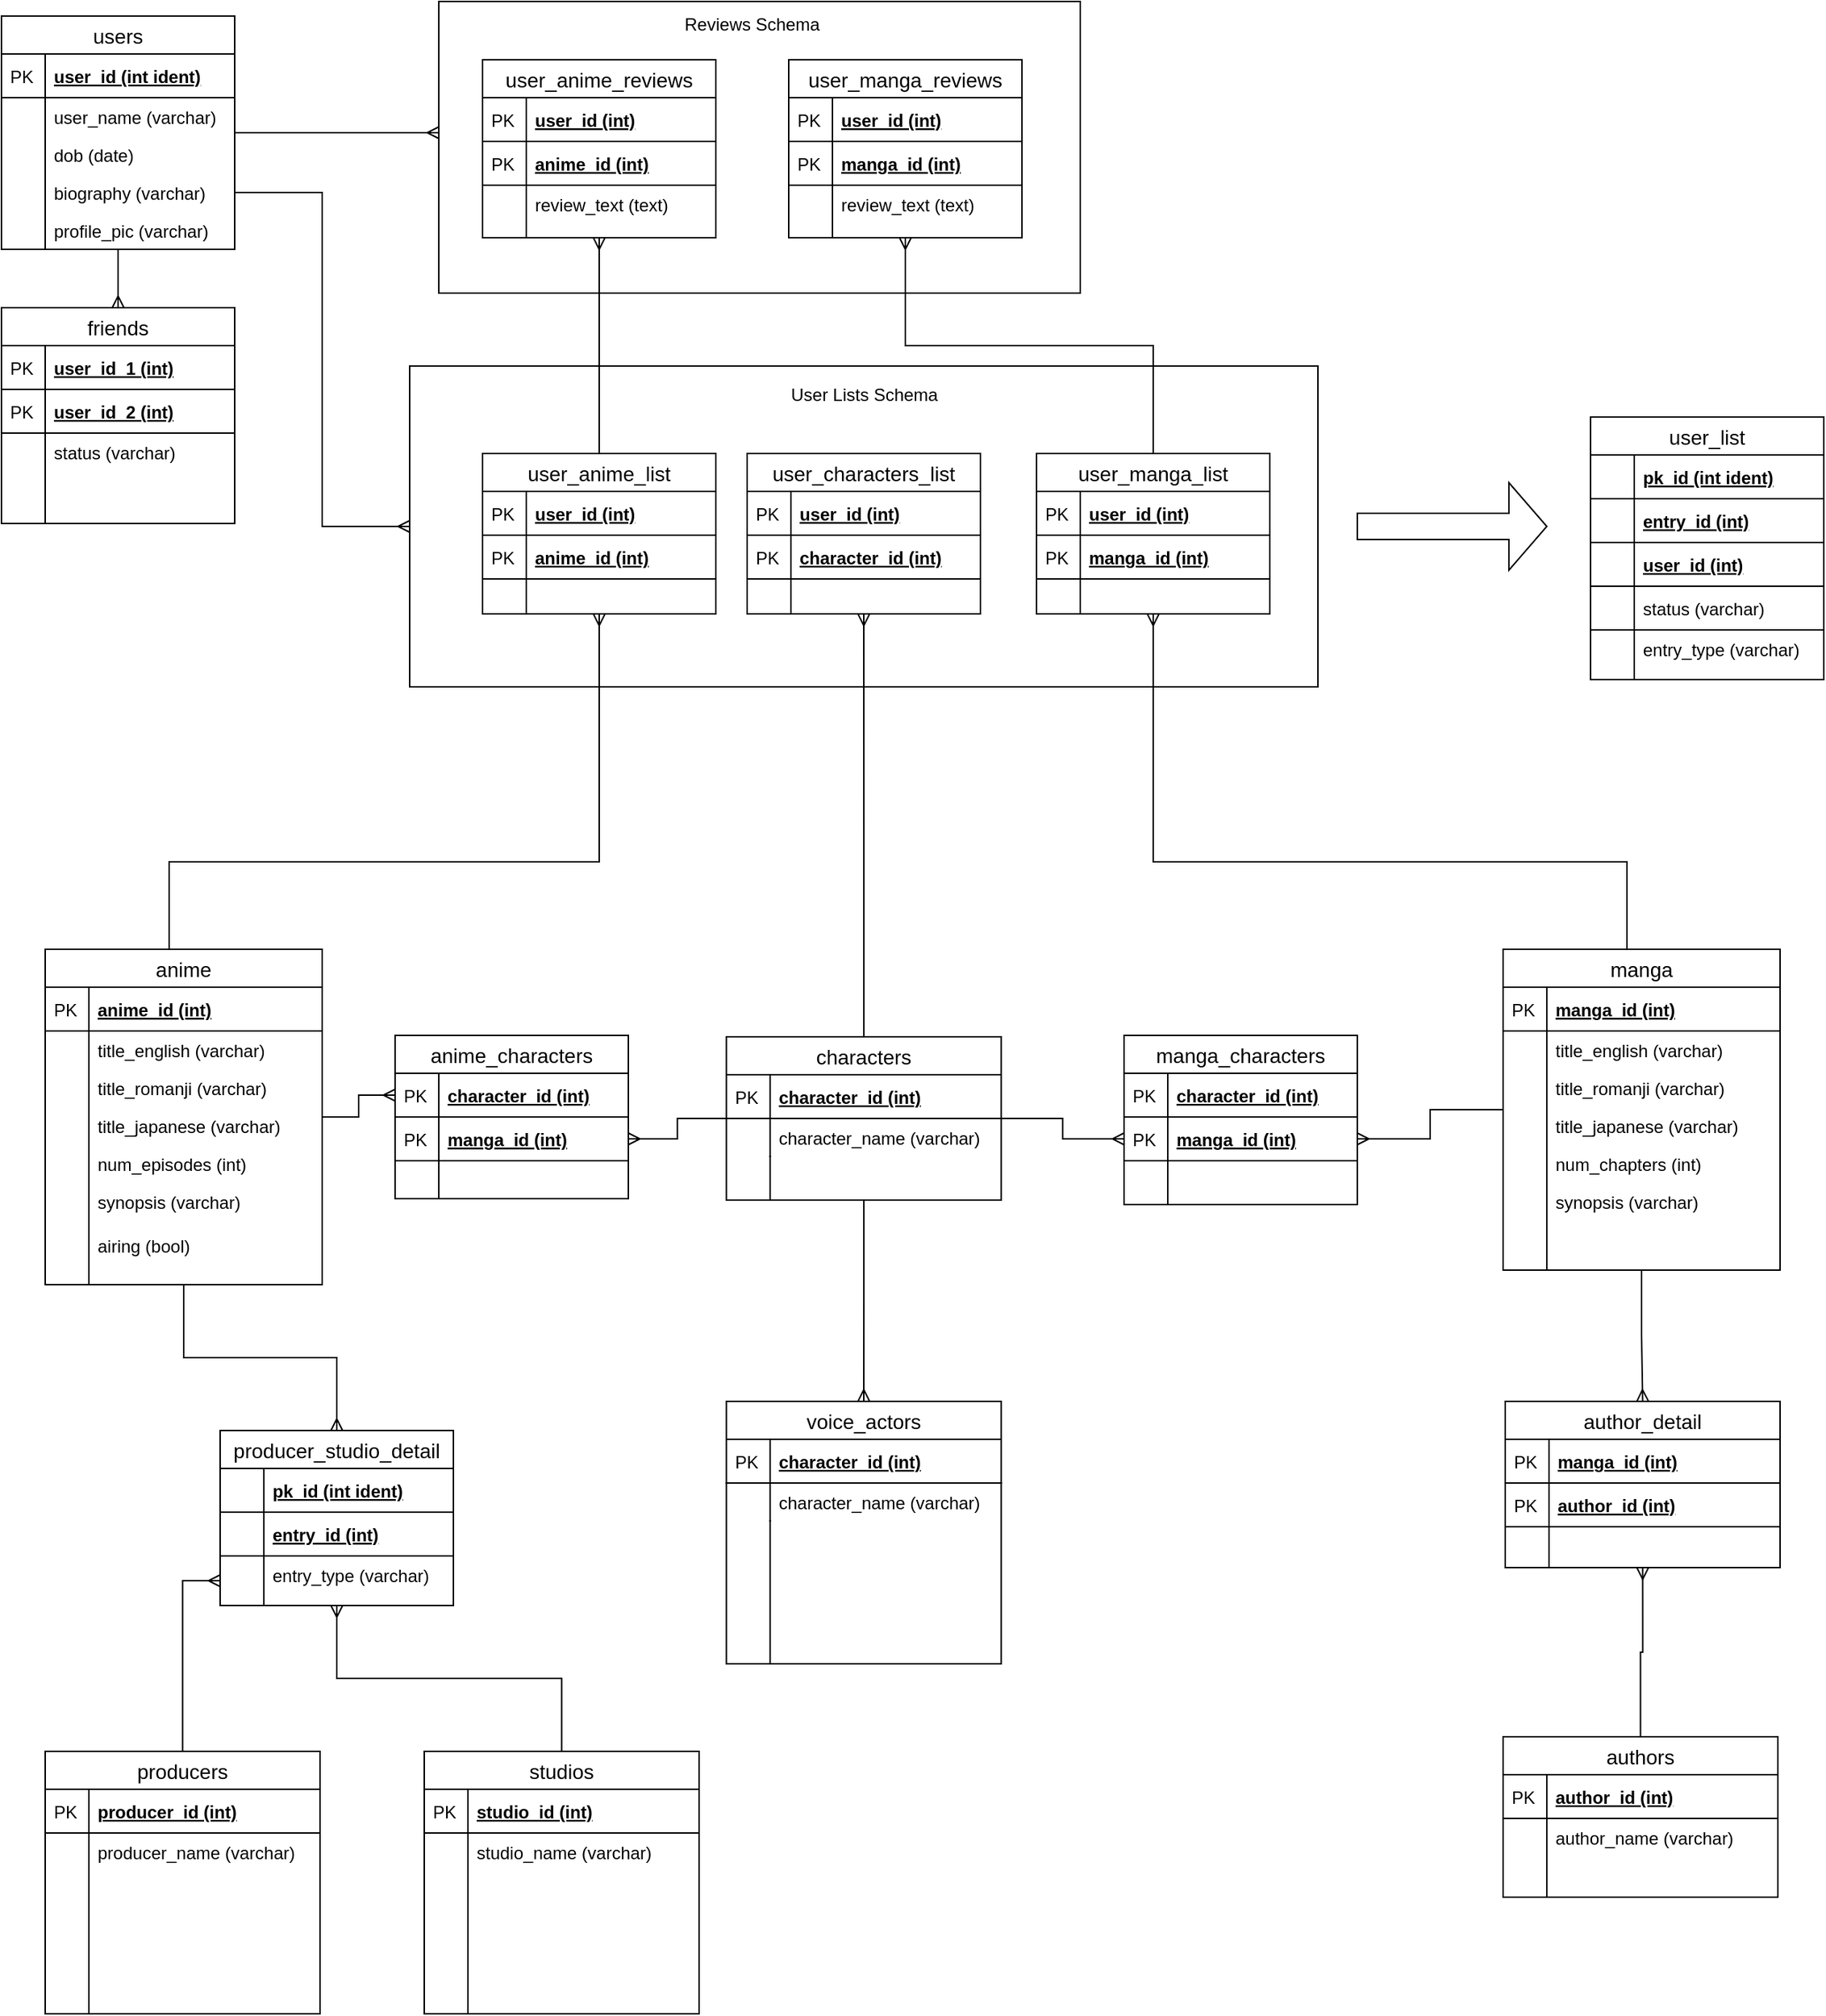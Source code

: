 <mxfile version="13.0.1"><diagram id="J_o0Tbb529RW34NGocJY" name="Page-1"><mxGraphModel dx="1673" dy="896" grid="1" gridSize="10" guides="1" tooltips="1" connect="1" arrows="1" fold="1" page="1" pageScale="1" pageWidth="827" pageHeight="1169" math="0" shadow="0"><root><mxCell id="0"/><mxCell id="1" parent="0"/><mxCell id="bAd0pq2uxP8u5JeqapxX-94" value="" style="rounded=0;whiteSpace=wrap;html=1;" vertex="1" parent="1"><mxGeometry x="320" y="280" width="623" height="220" as="geometry"/></mxCell><mxCell id="bAd0pq2uxP8u5JeqapxX-77" style="edgeStyle=orthogonalEdgeStyle;rounded=0;orthogonalLoop=1;jettySize=auto;html=1;entryX=0.5;entryY=0;entryDx=0;entryDy=0;endArrow=ERmany;endFill=0;" edge="1" parent="1" source="bAd0pq2uxP8u5JeqapxX-1" target="bAd0pq2uxP8u5JeqapxX-12"><mxGeometry relative="1" as="geometry"/></mxCell><mxCell id="bAd0pq2uxP8u5JeqapxX-83" style="edgeStyle=orthogonalEdgeStyle;rounded=0;orthogonalLoop=1;jettySize=auto;html=1;endArrow=ERmany;endFill=0;" edge="1" parent="1" source="bAd0pq2uxP8u5JeqapxX-1" target="bAd0pq2uxP8u5JeqapxX-78"><mxGeometry relative="1" as="geometry"><Array as="points"><mxPoint x="300" y="120"/><mxPoint x="300" y="120"/></Array></mxGeometry></mxCell><mxCell id="bAd0pq2uxP8u5JeqapxX-1" value="users" style="swimlane;fontStyle=0;childLayout=stackLayout;horizontal=1;startSize=26;horizontalStack=0;resizeParent=1;resizeParentMax=0;resizeLast=0;collapsible=1;marginBottom=0;align=center;fontSize=14;" vertex="1" parent="1"><mxGeometry x="40" y="40" width="160" height="160" as="geometry"/></mxCell><mxCell id="bAd0pq2uxP8u5JeqapxX-2" value="user_id (int ident)" style="shape=partialRectangle;top=0;left=0;right=0;bottom=1;align=left;verticalAlign=middle;fillColor=none;spacingLeft=34;spacingRight=4;overflow=hidden;rotatable=0;points=[[0,0.5],[1,0.5]];portConstraint=eastwest;dropTarget=0;fontStyle=5;fontSize=12;" vertex="1" parent="bAd0pq2uxP8u5JeqapxX-1"><mxGeometry y="26" width="160" height="30" as="geometry"/></mxCell><mxCell id="bAd0pq2uxP8u5JeqapxX-3" value="PK" style="shape=partialRectangle;top=0;left=0;bottom=0;fillColor=none;align=left;verticalAlign=middle;spacingLeft=4;spacingRight=4;overflow=hidden;rotatable=0;points=[];portConstraint=eastwest;part=1;fontSize=12;" vertex="1" connectable="0" parent="bAd0pq2uxP8u5JeqapxX-2"><mxGeometry width="30" height="30" as="geometry"/></mxCell><mxCell id="bAd0pq2uxP8u5JeqapxX-4" value="user_name (varchar)" style="shape=partialRectangle;top=0;left=0;right=0;bottom=0;align=left;verticalAlign=top;fillColor=none;spacingLeft=34;spacingRight=4;overflow=hidden;rotatable=0;points=[[0,0.5],[1,0.5]];portConstraint=eastwest;dropTarget=0;fontSize=12;" vertex="1" parent="bAd0pq2uxP8u5JeqapxX-1"><mxGeometry y="56" width="160" height="26" as="geometry"/></mxCell><mxCell id="bAd0pq2uxP8u5JeqapxX-5" value="" style="shape=partialRectangle;top=0;left=0;bottom=0;fillColor=none;align=left;verticalAlign=top;spacingLeft=4;spacingRight=4;overflow=hidden;rotatable=0;points=[];portConstraint=eastwest;part=1;fontSize=12;" vertex="1" connectable="0" parent="bAd0pq2uxP8u5JeqapxX-4"><mxGeometry width="30" height="26" as="geometry"/></mxCell><mxCell id="bAd0pq2uxP8u5JeqapxX-6" value="dob (date)" style="shape=partialRectangle;top=0;left=0;right=0;bottom=0;align=left;verticalAlign=top;fillColor=none;spacingLeft=34;spacingRight=4;overflow=hidden;rotatable=0;points=[[0,0.5],[1,0.5]];portConstraint=eastwest;dropTarget=0;fontSize=12;" vertex="1" parent="bAd0pq2uxP8u5JeqapxX-1"><mxGeometry y="82" width="160" height="26" as="geometry"/></mxCell><mxCell id="bAd0pq2uxP8u5JeqapxX-7" value="" style="shape=partialRectangle;top=0;left=0;bottom=0;fillColor=none;align=left;verticalAlign=top;spacingLeft=4;spacingRight=4;overflow=hidden;rotatable=0;points=[];portConstraint=eastwest;part=1;fontSize=12;" vertex="1" connectable="0" parent="bAd0pq2uxP8u5JeqapxX-6"><mxGeometry width="30" height="26" as="geometry"/></mxCell><mxCell id="bAd0pq2uxP8u5JeqapxX-8" value="biography (varchar)" style="shape=partialRectangle;top=0;left=0;right=0;bottom=0;align=left;verticalAlign=top;fillColor=none;spacingLeft=34;spacingRight=4;overflow=hidden;rotatable=0;points=[[0,0.5],[1,0.5]];portConstraint=eastwest;dropTarget=0;fontSize=12;" vertex="1" parent="bAd0pq2uxP8u5JeqapxX-1"><mxGeometry y="108" width="160" height="26" as="geometry"/></mxCell><mxCell id="bAd0pq2uxP8u5JeqapxX-9" value="" style="shape=partialRectangle;top=0;left=0;bottom=0;fillColor=none;align=left;verticalAlign=top;spacingLeft=4;spacingRight=4;overflow=hidden;rotatable=0;points=[];portConstraint=eastwest;part=1;fontSize=12;" vertex="1" connectable="0" parent="bAd0pq2uxP8u5JeqapxX-8"><mxGeometry width="30" height="26" as="geometry"/></mxCell><mxCell id="bAd0pq2uxP8u5JeqapxX-10" value="profile_pic (varchar)" style="shape=partialRectangle;top=0;left=0;right=0;bottom=0;align=left;verticalAlign=top;fillColor=none;spacingLeft=34;spacingRight=4;overflow=hidden;rotatable=0;points=[[0,0.5],[1,0.5]];portConstraint=eastwest;dropTarget=0;fontSize=12;" vertex="1" parent="bAd0pq2uxP8u5JeqapxX-1"><mxGeometry y="134" width="160" height="26" as="geometry"/></mxCell><mxCell id="bAd0pq2uxP8u5JeqapxX-11" value="" style="shape=partialRectangle;top=0;left=0;bottom=0;fillColor=none;align=left;verticalAlign=top;spacingLeft=4;spacingRight=4;overflow=hidden;rotatable=0;points=[];portConstraint=eastwest;part=1;fontSize=12;" vertex="1" connectable="0" parent="bAd0pq2uxP8u5JeqapxX-10"><mxGeometry width="30" height="26" as="geometry"/></mxCell><mxCell id="bAd0pq2uxP8u5JeqapxX-81" value="" style="group" vertex="1" connectable="0" parent="1"><mxGeometry x="340" y="40" width="440" height="200" as="geometry"/></mxCell><mxCell id="bAd0pq2uxP8u5JeqapxX-82" value="" style="group" vertex="1" connectable="0" parent="bAd0pq2uxP8u5JeqapxX-81"><mxGeometry y="-10" width="440" height="200" as="geometry"/></mxCell><mxCell id="bAd0pq2uxP8u5JeqapxX-78" value="" style="rounded=0;whiteSpace=wrap;html=1;" vertex="1" parent="bAd0pq2uxP8u5JeqapxX-82"><mxGeometry width="440" height="200" as="geometry"/></mxCell><mxCell id="bAd0pq2uxP8u5JeqapxX-25" value="user_anime_reviews" style="swimlane;fontStyle=0;childLayout=stackLayout;horizontal=1;startSize=26;horizontalStack=0;resizeParent=1;resizeParentMax=0;resizeLast=0;collapsible=1;marginBottom=0;align=center;fontSize=14;" vertex="1" parent="bAd0pq2uxP8u5JeqapxX-82"><mxGeometry x="30" y="40" width="160" height="122" as="geometry"/></mxCell><mxCell id="bAd0pq2uxP8u5JeqapxX-26" value="user_id (int)" style="shape=partialRectangle;top=0;left=0;right=0;bottom=1;align=left;verticalAlign=middle;fillColor=none;spacingLeft=34;spacingRight=4;overflow=hidden;rotatable=0;points=[[0,0.5],[1,0.5]];portConstraint=eastwest;dropTarget=0;fontStyle=5;fontSize=12;" vertex="1" parent="bAd0pq2uxP8u5JeqapxX-25"><mxGeometry y="26" width="160" height="30" as="geometry"/></mxCell><mxCell id="bAd0pq2uxP8u5JeqapxX-27" value="PK" style="shape=partialRectangle;top=0;left=0;bottom=0;fillColor=none;align=left;verticalAlign=middle;spacingLeft=4;spacingRight=4;overflow=hidden;rotatable=0;points=[];portConstraint=eastwest;part=1;fontSize=12;" vertex="1" connectable="0" parent="bAd0pq2uxP8u5JeqapxX-26"><mxGeometry width="30" height="30" as="geometry"/></mxCell><mxCell id="bAd0pq2uxP8u5JeqapxX-36" value="anime_id (int)" style="shape=partialRectangle;top=0;left=0;right=0;bottom=1;align=left;verticalAlign=middle;fillColor=none;spacingLeft=34;spacingRight=4;overflow=hidden;rotatable=0;points=[[0,0.5],[1,0.5]];portConstraint=eastwest;dropTarget=0;fontStyle=5;fontSize=12;" vertex="1" parent="bAd0pq2uxP8u5JeqapxX-25"><mxGeometry y="56" width="160" height="30" as="geometry"/></mxCell><mxCell id="bAd0pq2uxP8u5JeqapxX-37" value="PK" style="shape=partialRectangle;top=0;left=0;bottom=0;fillColor=none;align=left;verticalAlign=middle;spacingLeft=4;spacingRight=4;overflow=hidden;rotatable=0;points=[];portConstraint=eastwest;part=1;fontSize=12;" vertex="1" connectable="0" parent="bAd0pq2uxP8u5JeqapxX-36"><mxGeometry width="30" height="30" as="geometry"/></mxCell><mxCell id="bAd0pq2uxP8u5JeqapxX-32" value="review_text (text)" style="shape=partialRectangle;top=0;left=0;right=0;bottom=0;align=left;verticalAlign=top;fillColor=none;spacingLeft=34;spacingRight=4;overflow=hidden;rotatable=0;points=[[0,0.5],[1,0.5]];portConstraint=eastwest;dropTarget=0;fontSize=12;" vertex="1" parent="bAd0pq2uxP8u5JeqapxX-25"><mxGeometry y="86" width="160" height="26" as="geometry"/></mxCell><mxCell id="bAd0pq2uxP8u5JeqapxX-33" value="" style="shape=partialRectangle;top=0;left=0;bottom=0;fillColor=none;align=left;verticalAlign=top;spacingLeft=4;spacingRight=4;overflow=hidden;rotatable=0;points=[];portConstraint=eastwest;part=1;fontSize=12;" vertex="1" connectable="0" parent="bAd0pq2uxP8u5JeqapxX-32"><mxGeometry width="30" height="26" as="geometry"/></mxCell><mxCell id="bAd0pq2uxP8u5JeqapxX-34" value="" style="shape=partialRectangle;top=0;left=0;right=0;bottom=0;align=left;verticalAlign=top;fillColor=none;spacingLeft=34;spacingRight=4;overflow=hidden;rotatable=0;points=[[0,0.5],[1,0.5]];portConstraint=eastwest;dropTarget=0;fontSize=12;" vertex="1" parent="bAd0pq2uxP8u5JeqapxX-25"><mxGeometry y="112" width="160" height="10" as="geometry"/></mxCell><mxCell id="bAd0pq2uxP8u5JeqapxX-35" value="" style="shape=partialRectangle;top=0;left=0;bottom=0;fillColor=none;align=left;verticalAlign=top;spacingLeft=4;spacingRight=4;overflow=hidden;rotatable=0;points=[];portConstraint=eastwest;part=1;fontSize=12;" vertex="1" connectable="0" parent="bAd0pq2uxP8u5JeqapxX-34"><mxGeometry width="30" height="10" as="geometry"/></mxCell><mxCell id="bAd0pq2uxP8u5JeqapxX-38" value="user_manga_reviews" style="swimlane;fontStyle=0;childLayout=stackLayout;horizontal=1;startSize=26;horizontalStack=0;resizeParent=1;resizeParentMax=0;resizeLast=0;collapsible=1;marginBottom=0;align=center;fontSize=14;" vertex="1" parent="bAd0pq2uxP8u5JeqapxX-82"><mxGeometry x="240" y="40" width="160" height="122" as="geometry"/></mxCell><mxCell id="bAd0pq2uxP8u5JeqapxX-39" value="user_id (int)" style="shape=partialRectangle;top=0;left=0;right=0;bottom=1;align=left;verticalAlign=middle;fillColor=none;spacingLeft=34;spacingRight=4;overflow=hidden;rotatable=0;points=[[0,0.5],[1,0.5]];portConstraint=eastwest;dropTarget=0;fontStyle=5;fontSize=12;" vertex="1" parent="bAd0pq2uxP8u5JeqapxX-38"><mxGeometry y="26" width="160" height="30" as="geometry"/></mxCell><mxCell id="bAd0pq2uxP8u5JeqapxX-40" value="PK" style="shape=partialRectangle;top=0;left=0;bottom=0;fillColor=none;align=left;verticalAlign=middle;spacingLeft=4;spacingRight=4;overflow=hidden;rotatable=0;points=[];portConstraint=eastwest;part=1;fontSize=12;" vertex="1" connectable="0" parent="bAd0pq2uxP8u5JeqapxX-39"><mxGeometry width="30" height="30" as="geometry"/></mxCell><mxCell id="bAd0pq2uxP8u5JeqapxX-41" value="manga_id (int)" style="shape=partialRectangle;top=0;left=0;right=0;bottom=1;align=left;verticalAlign=middle;fillColor=none;spacingLeft=34;spacingRight=4;overflow=hidden;rotatable=0;points=[[0,0.5],[1,0.5]];portConstraint=eastwest;dropTarget=0;fontStyle=5;fontSize=12;" vertex="1" parent="bAd0pq2uxP8u5JeqapxX-38"><mxGeometry y="56" width="160" height="30" as="geometry"/></mxCell><mxCell id="bAd0pq2uxP8u5JeqapxX-42" value="PK" style="shape=partialRectangle;top=0;left=0;bottom=0;fillColor=none;align=left;verticalAlign=middle;spacingLeft=4;spacingRight=4;overflow=hidden;rotatable=0;points=[];portConstraint=eastwest;part=1;fontSize=12;" vertex="1" connectable="0" parent="bAd0pq2uxP8u5JeqapxX-41"><mxGeometry width="30" height="30" as="geometry"/></mxCell><mxCell id="bAd0pq2uxP8u5JeqapxX-43" value="review_text (text)" style="shape=partialRectangle;top=0;left=0;right=0;bottom=0;align=left;verticalAlign=top;fillColor=none;spacingLeft=34;spacingRight=4;overflow=hidden;rotatable=0;points=[[0,0.5],[1,0.5]];portConstraint=eastwest;dropTarget=0;fontSize=12;" vertex="1" parent="bAd0pq2uxP8u5JeqapxX-38"><mxGeometry y="86" width="160" height="26" as="geometry"/></mxCell><mxCell id="bAd0pq2uxP8u5JeqapxX-44" value="" style="shape=partialRectangle;top=0;left=0;bottom=0;fillColor=none;align=left;verticalAlign=top;spacingLeft=4;spacingRight=4;overflow=hidden;rotatable=0;points=[];portConstraint=eastwest;part=1;fontSize=12;" vertex="1" connectable="0" parent="bAd0pq2uxP8u5JeqapxX-43"><mxGeometry width="30" height="26" as="geometry"/></mxCell><mxCell id="bAd0pq2uxP8u5JeqapxX-45" value="" style="shape=partialRectangle;top=0;left=0;right=0;bottom=0;align=left;verticalAlign=top;fillColor=none;spacingLeft=34;spacingRight=4;overflow=hidden;rotatable=0;points=[[0,0.5],[1,0.5]];portConstraint=eastwest;dropTarget=0;fontSize=12;" vertex="1" parent="bAd0pq2uxP8u5JeqapxX-38"><mxGeometry y="112" width="160" height="10" as="geometry"/></mxCell><mxCell id="bAd0pq2uxP8u5JeqapxX-46" value="" style="shape=partialRectangle;top=0;left=0;bottom=0;fillColor=none;align=left;verticalAlign=top;spacingLeft=4;spacingRight=4;overflow=hidden;rotatable=0;points=[];portConstraint=eastwest;part=1;fontSize=12;" vertex="1" connectable="0" parent="bAd0pq2uxP8u5JeqapxX-45"><mxGeometry width="30" height="10" as="geometry"/></mxCell><mxCell id="bAd0pq2uxP8u5JeqapxX-79" value="Reviews Schema" style="text;html=1;strokeColor=none;fillColor=none;align=center;verticalAlign=middle;whiteSpace=wrap;rounded=0;" vertex="1" parent="bAd0pq2uxP8u5JeqapxX-82"><mxGeometry x="160" y="6" width="110" height="20" as="geometry"/></mxCell><mxCell id="bAd0pq2uxP8u5JeqapxX-95" value="User Lists Schema" style="text;html=1;strokeColor=none;fillColor=none;align=center;verticalAlign=middle;whiteSpace=wrap;rounded=0;" vertex="1" parent="1"><mxGeometry x="576.5" y="290" width="110" height="20" as="geometry"/></mxCell><mxCell id="bAd0pq2uxP8u5JeqapxX-119" style="edgeStyle=orthogonalEdgeStyle;rounded=0;orthogonalLoop=1;jettySize=auto;html=1;exitX=0.5;exitY=0;exitDx=0;exitDy=0;endArrow=ERmany;endFill=0;" edge="1" parent="1" source="bAd0pq2uxP8u5JeqapxX-47" target="bAd0pq2uxP8u5JeqapxX-25"><mxGeometry relative="1" as="geometry"/></mxCell><mxCell id="bAd0pq2uxP8u5JeqapxX-120" style="edgeStyle=orthogonalEdgeStyle;rounded=0;orthogonalLoop=1;jettySize=auto;html=1;exitX=0.5;exitY=0;exitDx=0;exitDy=0;endArrow=ERmany;endFill=0;" edge="1" parent="1" source="bAd0pq2uxP8u5JeqapxX-56" target="bAd0pq2uxP8u5JeqapxX-38"><mxGeometry relative="1" as="geometry"/></mxCell><mxCell id="bAd0pq2uxP8u5JeqapxX-96" style="edgeStyle=orthogonalEdgeStyle;rounded=0;orthogonalLoop=1;jettySize=auto;html=1;exitX=1;exitY=0.5;exitDx=0;exitDy=0;entryX=0;entryY=0.5;entryDx=0;entryDy=0;endArrow=ERmany;endFill=0;" edge="1" parent="1" source="bAd0pq2uxP8u5JeqapxX-8" target="bAd0pq2uxP8u5JeqapxX-94"><mxGeometry relative="1" as="geometry"/></mxCell><mxCell id="bAd0pq2uxP8u5JeqapxX-138" style="edgeStyle=orthogonalEdgeStyle;rounded=0;orthogonalLoop=1;jettySize=auto;html=1;endArrow=ERmany;endFill=0;" edge="1" parent="1" source="bAd0pq2uxP8u5JeqapxX-104" target="bAd0pq2uxP8u5JeqapxX-47"><mxGeometry relative="1" as="geometry"><Array as="points"><mxPoint x="155" y="620"/><mxPoint x="450" y="620"/></Array></mxGeometry></mxCell><mxCell id="bAd0pq2uxP8u5JeqapxX-47" value="user_anime_list" style="swimlane;fontStyle=0;childLayout=stackLayout;horizontal=1;startSize=26;horizontalStack=0;resizeParent=1;resizeParentMax=0;resizeLast=0;collapsible=1;marginBottom=0;align=center;fontSize=14;" vertex="1" parent="1"><mxGeometry x="370" y="340" width="160" height="110" as="geometry"/></mxCell><mxCell id="bAd0pq2uxP8u5JeqapxX-48" value="user_id (int)" style="shape=partialRectangle;top=0;left=0;right=0;bottom=1;align=left;verticalAlign=middle;fillColor=none;spacingLeft=34;spacingRight=4;overflow=hidden;rotatable=0;points=[[0,0.5],[1,0.5]];portConstraint=eastwest;dropTarget=0;fontStyle=5;fontSize=12;" vertex="1" parent="bAd0pq2uxP8u5JeqapxX-47"><mxGeometry y="26" width="160" height="30" as="geometry"/></mxCell><mxCell id="bAd0pq2uxP8u5JeqapxX-49" value="PK" style="shape=partialRectangle;top=0;left=0;bottom=0;fillColor=none;align=left;verticalAlign=middle;spacingLeft=4;spacingRight=4;overflow=hidden;rotatable=0;points=[];portConstraint=eastwest;part=1;fontSize=12;" vertex="1" connectable="0" parent="bAd0pq2uxP8u5JeqapxX-48"><mxGeometry width="30" height="30" as="geometry"/></mxCell><mxCell id="bAd0pq2uxP8u5JeqapxX-50" value="anime_id (int)" style="shape=partialRectangle;top=0;left=0;right=0;bottom=1;align=left;verticalAlign=middle;fillColor=none;spacingLeft=34;spacingRight=4;overflow=hidden;rotatable=0;points=[[0,0.5],[1,0.5]];portConstraint=eastwest;dropTarget=0;fontStyle=5;fontSize=12;" vertex="1" parent="bAd0pq2uxP8u5JeqapxX-47"><mxGeometry y="56" width="160" height="30" as="geometry"/></mxCell><mxCell id="bAd0pq2uxP8u5JeqapxX-51" value="PK" style="shape=partialRectangle;top=0;left=0;bottom=0;fillColor=none;align=left;verticalAlign=middle;spacingLeft=4;spacingRight=4;overflow=hidden;rotatable=0;points=[];portConstraint=eastwest;part=1;fontSize=12;" vertex="1" connectable="0" parent="bAd0pq2uxP8u5JeqapxX-50"><mxGeometry width="30" height="30" as="geometry"/></mxCell><mxCell id="bAd0pq2uxP8u5JeqapxX-54" value="" style="shape=partialRectangle;top=0;left=0;right=0;bottom=0;align=left;verticalAlign=top;fillColor=none;spacingLeft=34;spacingRight=4;overflow=hidden;rotatable=0;points=[[0,0.5],[1,0.5]];portConstraint=eastwest;dropTarget=0;fontSize=12;" vertex="1" parent="bAd0pq2uxP8u5JeqapxX-47"><mxGeometry y="86" width="160" height="24" as="geometry"/></mxCell><mxCell id="bAd0pq2uxP8u5JeqapxX-55" value="" style="shape=partialRectangle;top=0;left=0;bottom=0;fillColor=none;align=left;verticalAlign=top;spacingLeft=4;spacingRight=4;overflow=hidden;rotatable=0;points=[];portConstraint=eastwest;part=1;fontSize=12;" vertex="1" connectable="0" parent="bAd0pq2uxP8u5JeqapxX-54"><mxGeometry width="30" height="24" as="geometry"/></mxCell><mxCell id="bAd0pq2uxP8u5JeqapxX-139" style="edgeStyle=orthogonalEdgeStyle;rounded=0;orthogonalLoop=1;jettySize=auto;html=1;endArrow=ERmany;endFill=0;" edge="1" parent="1" source="bAd0pq2uxP8u5JeqapxX-121" target="bAd0pq2uxP8u5JeqapxX-56"><mxGeometry relative="1" as="geometry"><Array as="points"><mxPoint x="1155" y="620"/><mxPoint x="830" y="620"/></Array></mxGeometry></mxCell><mxCell id="bAd0pq2uxP8u5JeqapxX-56" value="user_manga_list" style="swimlane;fontStyle=0;childLayout=stackLayout;horizontal=1;startSize=26;horizontalStack=0;resizeParent=1;resizeParentMax=0;resizeLast=0;collapsible=1;marginBottom=0;align=center;fontSize=14;" vertex="1" parent="1"><mxGeometry x="750" y="340" width="160" height="110" as="geometry"/></mxCell><mxCell id="bAd0pq2uxP8u5JeqapxX-57" value="user_id (int)" style="shape=partialRectangle;top=0;left=0;right=0;bottom=1;align=left;verticalAlign=middle;fillColor=none;spacingLeft=34;spacingRight=4;overflow=hidden;rotatable=0;points=[[0,0.5],[1,0.5]];portConstraint=eastwest;dropTarget=0;fontStyle=5;fontSize=12;" vertex="1" parent="bAd0pq2uxP8u5JeqapxX-56"><mxGeometry y="26" width="160" height="30" as="geometry"/></mxCell><mxCell id="bAd0pq2uxP8u5JeqapxX-58" value="PK" style="shape=partialRectangle;top=0;left=0;bottom=0;fillColor=none;align=left;verticalAlign=middle;spacingLeft=4;spacingRight=4;overflow=hidden;rotatable=0;points=[];portConstraint=eastwest;part=1;fontSize=12;" vertex="1" connectable="0" parent="bAd0pq2uxP8u5JeqapxX-57"><mxGeometry width="30" height="30" as="geometry"/></mxCell><mxCell id="bAd0pq2uxP8u5JeqapxX-59" value="manga_id (int)" style="shape=partialRectangle;top=0;left=0;right=0;bottom=1;align=left;verticalAlign=middle;fillColor=none;spacingLeft=34;spacingRight=4;overflow=hidden;rotatable=0;points=[[0,0.5],[1,0.5]];portConstraint=eastwest;dropTarget=0;fontStyle=5;fontSize=12;" vertex="1" parent="bAd0pq2uxP8u5JeqapxX-56"><mxGeometry y="56" width="160" height="30" as="geometry"/></mxCell><mxCell id="bAd0pq2uxP8u5JeqapxX-60" value="PK" style="shape=partialRectangle;top=0;left=0;bottom=0;fillColor=none;align=left;verticalAlign=middle;spacingLeft=4;spacingRight=4;overflow=hidden;rotatable=0;points=[];portConstraint=eastwest;part=1;fontSize=12;" vertex="1" connectable="0" parent="bAd0pq2uxP8u5JeqapxX-59"><mxGeometry width="30" height="30" as="geometry"/></mxCell><mxCell id="bAd0pq2uxP8u5JeqapxX-63" value="" style="shape=partialRectangle;top=0;left=0;right=0;bottom=0;align=left;verticalAlign=top;fillColor=none;spacingLeft=34;spacingRight=4;overflow=hidden;rotatable=0;points=[[0,0.5],[1,0.5]];portConstraint=eastwest;dropTarget=0;fontSize=12;" vertex="1" parent="bAd0pq2uxP8u5JeqapxX-56"><mxGeometry y="86" width="160" height="24" as="geometry"/></mxCell><mxCell id="bAd0pq2uxP8u5JeqapxX-64" value="" style="shape=partialRectangle;top=0;left=0;bottom=0;fillColor=none;align=left;verticalAlign=top;spacingLeft=4;spacingRight=4;overflow=hidden;rotatable=0;points=[];portConstraint=eastwest;part=1;fontSize=12;" vertex="1" connectable="0" parent="bAd0pq2uxP8u5JeqapxX-63"><mxGeometry width="30" height="24" as="geometry"/></mxCell><mxCell id="bAd0pq2uxP8u5JeqapxX-84" value="user_characters_list" style="swimlane;fontStyle=0;childLayout=stackLayout;horizontal=1;startSize=26;horizontalStack=0;resizeParent=1;resizeParentMax=0;resizeLast=0;collapsible=1;marginBottom=0;align=center;fontSize=14;" vertex="1" parent="1"><mxGeometry x="551.5" y="340" width="160" height="110" as="geometry"/></mxCell><mxCell id="bAd0pq2uxP8u5JeqapxX-85" value="user_id (int)" style="shape=partialRectangle;top=0;left=0;right=0;bottom=1;align=left;verticalAlign=middle;fillColor=none;spacingLeft=34;spacingRight=4;overflow=hidden;rotatable=0;points=[[0,0.5],[1,0.5]];portConstraint=eastwest;dropTarget=0;fontStyle=5;fontSize=12;" vertex="1" parent="bAd0pq2uxP8u5JeqapxX-84"><mxGeometry y="26" width="160" height="30" as="geometry"/></mxCell><mxCell id="bAd0pq2uxP8u5JeqapxX-86" value="PK" style="shape=partialRectangle;top=0;left=0;bottom=0;fillColor=none;align=left;verticalAlign=middle;spacingLeft=4;spacingRight=4;overflow=hidden;rotatable=0;points=[];portConstraint=eastwest;part=1;fontSize=12;" vertex="1" connectable="0" parent="bAd0pq2uxP8u5JeqapxX-85"><mxGeometry width="30" height="30" as="geometry"/></mxCell><mxCell id="bAd0pq2uxP8u5JeqapxX-87" value="character_id (int)" style="shape=partialRectangle;top=0;left=0;right=0;bottom=1;align=left;verticalAlign=middle;fillColor=none;spacingLeft=34;spacingRight=4;overflow=hidden;rotatable=0;points=[[0,0.5],[1,0.5]];portConstraint=eastwest;dropTarget=0;fontStyle=5;fontSize=12;" vertex="1" parent="bAd0pq2uxP8u5JeqapxX-84"><mxGeometry y="56" width="160" height="30" as="geometry"/></mxCell><mxCell id="bAd0pq2uxP8u5JeqapxX-88" value="PK" style="shape=partialRectangle;top=0;left=0;bottom=0;fillColor=none;align=left;verticalAlign=middle;spacingLeft=4;spacingRight=4;overflow=hidden;rotatable=0;points=[];portConstraint=eastwest;part=1;fontSize=12;" vertex="1" connectable="0" parent="bAd0pq2uxP8u5JeqapxX-87"><mxGeometry width="30" height="30" as="geometry"/></mxCell><mxCell id="bAd0pq2uxP8u5JeqapxX-91" value="" style="shape=partialRectangle;top=0;left=0;right=0;bottom=0;align=left;verticalAlign=top;fillColor=none;spacingLeft=34;spacingRight=4;overflow=hidden;rotatable=0;points=[[0,0.5],[1,0.5]];portConstraint=eastwest;dropTarget=0;fontSize=12;" vertex="1" parent="bAd0pq2uxP8u5JeqapxX-84"><mxGeometry y="86" width="160" height="24" as="geometry"/></mxCell><mxCell id="bAd0pq2uxP8u5JeqapxX-92" value="" style="shape=partialRectangle;top=0;left=0;bottom=0;fillColor=none;align=left;verticalAlign=top;spacingLeft=4;spacingRight=4;overflow=hidden;rotatable=0;points=[];portConstraint=eastwest;part=1;fontSize=12;" vertex="1" connectable="0" parent="bAd0pq2uxP8u5JeqapxX-91"><mxGeometry width="30" height="24" as="geometry"/></mxCell><mxCell id="bAd0pq2uxP8u5JeqapxX-166" style="edgeStyle=orthogonalEdgeStyle;rounded=0;orthogonalLoop=1;jettySize=auto;html=1;endArrow=ERmany;endFill=0;" edge="1" parent="1" source="bAd0pq2uxP8u5JeqapxX-142" target="bAd0pq2uxP8u5JeqapxX-84"><mxGeometry relative="1" as="geometry"/></mxCell><mxCell id="bAd0pq2uxP8u5JeqapxX-222" style="edgeStyle=orthogonalEdgeStyle;rounded=0;orthogonalLoop=1;jettySize=auto;html=1;entryX=0.5;entryY=0;entryDx=0;entryDy=0;endArrow=ERmany;endFill=0;" edge="1" parent="1" source="bAd0pq2uxP8u5JeqapxX-104" target="bAd0pq2uxP8u5JeqapxX-213"><mxGeometry relative="1" as="geometry"/></mxCell><mxCell id="bAd0pq2uxP8u5JeqapxX-253" style="edgeStyle=orthogonalEdgeStyle;rounded=0;orthogonalLoop=1;jettySize=auto;html=1;entryX=0;entryY=0.5;entryDx=0;entryDy=0;endArrow=ERmany;endFill=0;" edge="1" parent="1" source="bAd0pq2uxP8u5JeqapxX-104" target="bAd0pq2uxP8u5JeqapxX-238"><mxGeometry relative="1" as="geometry"/></mxCell><mxCell id="bAd0pq2uxP8u5JeqapxX-104" value="anime" style="swimlane;fontStyle=0;childLayout=stackLayout;horizontal=1;startSize=26;horizontalStack=0;resizeParent=1;resizeParentMax=0;resizeLast=0;collapsible=1;marginBottom=0;align=center;fontSize=14;" vertex="1" parent="1"><mxGeometry x="70" y="680" width="190" height="230" as="geometry"/></mxCell><mxCell id="bAd0pq2uxP8u5JeqapxX-105" value="anime_id (int)" style="shape=partialRectangle;top=0;left=0;right=0;bottom=1;align=left;verticalAlign=middle;fillColor=none;spacingLeft=34;spacingRight=4;overflow=hidden;rotatable=0;points=[[0,0.5],[1,0.5]];portConstraint=eastwest;dropTarget=0;fontStyle=5;fontSize=12;" vertex="1" parent="bAd0pq2uxP8u5JeqapxX-104"><mxGeometry y="26" width="190" height="30" as="geometry"/></mxCell><mxCell id="bAd0pq2uxP8u5JeqapxX-106" value="PK" style="shape=partialRectangle;top=0;left=0;bottom=0;fillColor=none;align=left;verticalAlign=middle;spacingLeft=4;spacingRight=4;overflow=hidden;rotatable=0;points=[];portConstraint=eastwest;part=1;fontSize=12;" vertex="1" connectable="0" parent="bAd0pq2uxP8u5JeqapxX-105"><mxGeometry width="30" height="30" as="geometry"/></mxCell><mxCell id="bAd0pq2uxP8u5JeqapxX-107" value="title_english (varchar)&#10;" style="shape=partialRectangle;top=0;left=0;right=0;bottom=0;align=left;verticalAlign=top;fillColor=none;spacingLeft=34;spacingRight=4;overflow=hidden;rotatable=0;points=[[0,0.5],[1,0.5]];portConstraint=eastwest;dropTarget=0;fontSize=12;" vertex="1" parent="bAd0pq2uxP8u5JeqapxX-104"><mxGeometry y="56" width="190" height="26" as="geometry"/></mxCell><mxCell id="bAd0pq2uxP8u5JeqapxX-108" value="" style="shape=partialRectangle;top=0;left=0;bottom=0;fillColor=none;align=left;verticalAlign=top;spacingLeft=4;spacingRight=4;overflow=hidden;rotatable=0;points=[];portConstraint=eastwest;part=1;fontSize=12;" vertex="1" connectable="0" parent="bAd0pq2uxP8u5JeqapxX-107"><mxGeometry width="30" height="26" as="geometry"/></mxCell><mxCell id="bAd0pq2uxP8u5JeqapxX-109" value="title_romanji (varchar)" style="shape=partialRectangle;top=0;left=0;right=0;bottom=0;align=left;verticalAlign=top;fillColor=none;spacingLeft=34;spacingRight=4;overflow=hidden;rotatable=0;points=[[0,0.5],[1,0.5]];portConstraint=eastwest;dropTarget=0;fontSize=12;" vertex="1" parent="bAd0pq2uxP8u5JeqapxX-104"><mxGeometry y="82" width="190" height="26" as="geometry"/></mxCell><mxCell id="bAd0pq2uxP8u5JeqapxX-110" value="" style="shape=partialRectangle;top=0;left=0;bottom=0;fillColor=none;align=left;verticalAlign=top;spacingLeft=4;spacingRight=4;overflow=hidden;rotatable=0;points=[];portConstraint=eastwest;part=1;fontSize=12;" vertex="1" connectable="0" parent="bAd0pq2uxP8u5JeqapxX-109"><mxGeometry width="30" height="26" as="geometry"/></mxCell><mxCell id="bAd0pq2uxP8u5JeqapxX-111" value="title_japanese (varchar)" style="shape=partialRectangle;top=0;left=0;right=0;bottom=0;align=left;verticalAlign=top;fillColor=none;spacingLeft=34;spacingRight=4;overflow=hidden;rotatable=0;points=[[0,0.5],[1,0.5]];portConstraint=eastwest;dropTarget=0;fontSize=12;" vertex="1" parent="bAd0pq2uxP8u5JeqapxX-104"><mxGeometry y="108" width="190" height="26" as="geometry"/></mxCell><mxCell id="bAd0pq2uxP8u5JeqapxX-112" value="" style="shape=partialRectangle;top=0;left=0;bottom=0;fillColor=none;align=left;verticalAlign=top;spacingLeft=4;spacingRight=4;overflow=hidden;rotatable=0;points=[];portConstraint=eastwest;part=1;fontSize=12;" vertex="1" connectable="0" parent="bAd0pq2uxP8u5JeqapxX-111"><mxGeometry width="30" height="26" as="geometry"/></mxCell><mxCell id="bAd0pq2uxP8u5JeqapxX-113" value="num_episodes (int)" style="shape=partialRectangle;top=0;left=0;right=0;bottom=0;align=left;verticalAlign=top;fillColor=none;spacingLeft=34;spacingRight=4;overflow=hidden;rotatable=0;points=[[0,0.5],[1,0.5]];portConstraint=eastwest;dropTarget=0;fontSize=12;" vertex="1" parent="bAd0pq2uxP8u5JeqapxX-104"><mxGeometry y="134" width="190" height="26" as="geometry"/></mxCell><mxCell id="bAd0pq2uxP8u5JeqapxX-114" value="" style="shape=partialRectangle;top=0;left=0;bottom=0;fillColor=none;align=left;verticalAlign=top;spacingLeft=4;spacingRight=4;overflow=hidden;rotatable=0;points=[];portConstraint=eastwest;part=1;fontSize=12;" vertex="1" connectable="0" parent="bAd0pq2uxP8u5JeqapxX-113"><mxGeometry width="30" height="26" as="geometry"/></mxCell><mxCell id="bAd0pq2uxP8u5JeqapxX-134" value="synopsis (varchar)" style="shape=partialRectangle;top=0;left=0;right=0;bottom=0;align=left;verticalAlign=top;fillColor=none;spacingLeft=34;spacingRight=4;overflow=hidden;rotatable=0;points=[[0,0.5],[1,0.5]];portConstraint=eastwest;dropTarget=0;fontSize=12;" vertex="1" parent="bAd0pq2uxP8u5JeqapxX-104"><mxGeometry y="160" width="190" height="30" as="geometry"/></mxCell><mxCell id="bAd0pq2uxP8u5JeqapxX-135" value="" style="shape=partialRectangle;top=0;left=0;bottom=0;fillColor=none;align=left;verticalAlign=top;spacingLeft=4;spacingRight=4;overflow=hidden;rotatable=0;points=[];portConstraint=eastwest;part=1;fontSize=12;" vertex="1" connectable="0" parent="bAd0pq2uxP8u5JeqapxX-134"><mxGeometry width="30" height="30" as="geometry"/></mxCell><mxCell id="bAd0pq2uxP8u5JeqapxX-136" value="airing (bool)" style="shape=partialRectangle;top=0;left=0;right=0;bottom=0;align=left;verticalAlign=top;fillColor=none;spacingLeft=34;spacingRight=4;overflow=hidden;rotatable=0;points=[[0,0.5],[1,0.5]];portConstraint=eastwest;dropTarget=0;fontSize=12;" vertex="1" parent="bAd0pq2uxP8u5JeqapxX-104"><mxGeometry y="190" width="190" height="40" as="geometry"/></mxCell><mxCell id="bAd0pq2uxP8u5JeqapxX-137" value="" style="shape=partialRectangle;top=0;left=0;bottom=0;fillColor=none;align=left;verticalAlign=top;spacingLeft=4;spacingRight=4;overflow=hidden;rotatable=0;points=[];portConstraint=eastwest;part=1;fontSize=12;" vertex="1" connectable="0" parent="bAd0pq2uxP8u5JeqapxX-136"><mxGeometry width="30" height="40" as="geometry"/></mxCell><mxCell id="bAd0pq2uxP8u5JeqapxX-12" value="friends" style="swimlane;fontStyle=0;childLayout=stackLayout;horizontal=1;startSize=26;horizontalStack=0;resizeParent=1;resizeParentMax=0;resizeLast=0;collapsible=1;marginBottom=0;align=center;fontSize=14;" vertex="1" parent="1"><mxGeometry x="40" y="240" width="160" height="148" as="geometry"/></mxCell><mxCell id="bAd0pq2uxP8u5JeqapxX-13" value="user_id_1 (int)" style="shape=partialRectangle;top=0;left=0;right=0;bottom=1;align=left;verticalAlign=middle;fillColor=none;spacingLeft=34;spacingRight=4;overflow=hidden;rotatable=0;points=[[0,0.5],[1,0.5]];portConstraint=eastwest;dropTarget=0;fontStyle=5;fontSize=12;" vertex="1" parent="bAd0pq2uxP8u5JeqapxX-12"><mxGeometry y="26" width="160" height="30" as="geometry"/></mxCell><mxCell id="bAd0pq2uxP8u5JeqapxX-14" value="PK" style="shape=partialRectangle;top=0;left=0;bottom=0;fillColor=none;align=left;verticalAlign=middle;spacingLeft=4;spacingRight=4;overflow=hidden;rotatable=0;points=[];portConstraint=eastwest;part=1;fontSize=12;" vertex="1" connectable="0" parent="bAd0pq2uxP8u5JeqapxX-13"><mxGeometry width="30" height="30" as="geometry"/></mxCell><mxCell id="bAd0pq2uxP8u5JeqapxX-23" value="user_id_2 (int)" style="shape=partialRectangle;top=0;left=0;right=0;bottom=1;align=left;verticalAlign=middle;fillColor=none;spacingLeft=34;spacingRight=4;overflow=hidden;rotatable=0;points=[[0,0.5],[1,0.5]];portConstraint=eastwest;dropTarget=0;fontStyle=5;fontSize=12;" vertex="1" parent="bAd0pq2uxP8u5JeqapxX-12"><mxGeometry y="56" width="160" height="30" as="geometry"/></mxCell><mxCell id="bAd0pq2uxP8u5JeqapxX-24" value="PK" style="shape=partialRectangle;top=0;left=0;bottom=0;fillColor=none;align=left;verticalAlign=middle;spacingLeft=4;spacingRight=4;overflow=hidden;rotatable=0;points=[];portConstraint=eastwest;part=1;fontSize=12;" vertex="1" connectable="0" parent="bAd0pq2uxP8u5JeqapxX-23"><mxGeometry width="30" height="30" as="geometry"/></mxCell><mxCell id="bAd0pq2uxP8u5JeqapxX-21" value="status (varchar)" style="shape=partialRectangle;top=0;left=0;right=0;bottom=0;align=left;verticalAlign=top;fillColor=none;spacingLeft=34;spacingRight=4;overflow=hidden;rotatable=0;points=[[0,0.5],[1,0.5]];portConstraint=eastwest;dropTarget=0;fontSize=12;" vertex="1" parent="bAd0pq2uxP8u5JeqapxX-12"><mxGeometry y="86" width="160" height="62" as="geometry"/></mxCell><mxCell id="bAd0pq2uxP8u5JeqapxX-22" value="" style="shape=partialRectangle;top=0;left=0;bottom=0;fillColor=none;align=left;verticalAlign=top;spacingLeft=4;spacingRight=4;overflow=hidden;rotatable=0;points=[];portConstraint=eastwest;part=1;fontSize=12;" vertex="1" connectable="0" parent="bAd0pq2uxP8u5JeqapxX-21"><mxGeometry width="30" height="62" as="geometry"/></mxCell><mxCell id="bAd0pq2uxP8u5JeqapxX-212" style="edgeStyle=orthogonalEdgeStyle;rounded=0;orthogonalLoop=1;jettySize=auto;html=1;entryX=0.5;entryY=0;entryDx=0;entryDy=0;endArrow=ERmany;endFill=0;" edge="1" parent="1" source="bAd0pq2uxP8u5JeqapxX-121" target="bAd0pq2uxP8u5JeqapxX-201"><mxGeometry relative="1" as="geometry"/></mxCell><mxCell id="bAd0pq2uxP8u5JeqapxX-251" style="edgeStyle=orthogonalEdgeStyle;rounded=0;orthogonalLoop=1;jettySize=auto;html=1;entryX=1;entryY=0.5;entryDx=0;entryDy=0;endArrow=ERmany;endFill=0;" edge="1" parent="1" source="bAd0pq2uxP8u5JeqapxX-121" target="bAd0pq2uxP8u5JeqapxX-244"><mxGeometry relative="1" as="geometry"/></mxCell><mxCell id="bAd0pq2uxP8u5JeqapxX-121" value="manga" style="swimlane;fontStyle=0;childLayout=stackLayout;horizontal=1;startSize=26;horizontalStack=0;resizeParent=1;resizeParentMax=0;resizeLast=0;collapsible=1;marginBottom=0;align=center;fontSize=14;" vertex="1" parent="1"><mxGeometry x="1070" y="680" width="190" height="220" as="geometry"/></mxCell><mxCell id="bAd0pq2uxP8u5JeqapxX-122" value="manga_id (int)" style="shape=partialRectangle;top=0;left=0;right=0;bottom=1;align=left;verticalAlign=middle;fillColor=none;spacingLeft=34;spacingRight=4;overflow=hidden;rotatable=0;points=[[0,0.5],[1,0.5]];portConstraint=eastwest;dropTarget=0;fontStyle=5;fontSize=12;" vertex="1" parent="bAd0pq2uxP8u5JeqapxX-121"><mxGeometry y="26" width="190" height="30" as="geometry"/></mxCell><mxCell id="bAd0pq2uxP8u5JeqapxX-123" value="PK" style="shape=partialRectangle;top=0;left=0;bottom=0;fillColor=none;align=left;verticalAlign=middle;spacingLeft=4;spacingRight=4;overflow=hidden;rotatable=0;points=[];portConstraint=eastwest;part=1;fontSize=12;" vertex="1" connectable="0" parent="bAd0pq2uxP8u5JeqapxX-122"><mxGeometry width="30" height="30" as="geometry"/></mxCell><mxCell id="bAd0pq2uxP8u5JeqapxX-124" value="title_english (varchar)&#10;" style="shape=partialRectangle;top=0;left=0;right=0;bottom=0;align=left;verticalAlign=top;fillColor=none;spacingLeft=34;spacingRight=4;overflow=hidden;rotatable=0;points=[[0,0.5],[1,0.5]];portConstraint=eastwest;dropTarget=0;fontSize=12;" vertex="1" parent="bAd0pq2uxP8u5JeqapxX-121"><mxGeometry y="56" width="190" height="26" as="geometry"/></mxCell><mxCell id="bAd0pq2uxP8u5JeqapxX-125" value="" style="shape=partialRectangle;top=0;left=0;bottom=0;fillColor=none;align=left;verticalAlign=top;spacingLeft=4;spacingRight=4;overflow=hidden;rotatable=0;points=[];portConstraint=eastwest;part=1;fontSize=12;" vertex="1" connectable="0" parent="bAd0pq2uxP8u5JeqapxX-124"><mxGeometry width="30" height="26" as="geometry"/></mxCell><mxCell id="bAd0pq2uxP8u5JeqapxX-126" value="title_romanji (varchar)" style="shape=partialRectangle;top=0;left=0;right=0;bottom=0;align=left;verticalAlign=top;fillColor=none;spacingLeft=34;spacingRight=4;overflow=hidden;rotatable=0;points=[[0,0.5],[1,0.5]];portConstraint=eastwest;dropTarget=0;fontSize=12;" vertex="1" parent="bAd0pq2uxP8u5JeqapxX-121"><mxGeometry y="82" width="190" height="26" as="geometry"/></mxCell><mxCell id="bAd0pq2uxP8u5JeqapxX-127" value="" style="shape=partialRectangle;top=0;left=0;bottom=0;fillColor=none;align=left;verticalAlign=top;spacingLeft=4;spacingRight=4;overflow=hidden;rotatable=0;points=[];portConstraint=eastwest;part=1;fontSize=12;" vertex="1" connectable="0" parent="bAd0pq2uxP8u5JeqapxX-126"><mxGeometry width="30" height="26" as="geometry"/></mxCell><mxCell id="bAd0pq2uxP8u5JeqapxX-128" value="title_japanese (varchar)" style="shape=partialRectangle;top=0;left=0;right=0;bottom=0;align=left;verticalAlign=top;fillColor=none;spacingLeft=34;spacingRight=4;overflow=hidden;rotatable=0;points=[[0,0.5],[1,0.5]];portConstraint=eastwest;dropTarget=0;fontSize=12;" vertex="1" parent="bAd0pq2uxP8u5JeqapxX-121"><mxGeometry y="108" width="190" height="26" as="geometry"/></mxCell><mxCell id="bAd0pq2uxP8u5JeqapxX-129" value="" style="shape=partialRectangle;top=0;left=0;bottom=0;fillColor=none;align=left;verticalAlign=top;spacingLeft=4;spacingRight=4;overflow=hidden;rotatable=0;points=[];portConstraint=eastwest;part=1;fontSize=12;" vertex="1" connectable="0" parent="bAd0pq2uxP8u5JeqapxX-128"><mxGeometry width="30" height="26" as="geometry"/></mxCell><mxCell id="bAd0pq2uxP8u5JeqapxX-130" value="num_chapters (int)" style="shape=partialRectangle;top=0;left=0;right=0;bottom=0;align=left;verticalAlign=top;fillColor=none;spacingLeft=34;spacingRight=4;overflow=hidden;rotatable=0;points=[[0,0.5],[1,0.5]];portConstraint=eastwest;dropTarget=0;fontSize=12;" vertex="1" parent="bAd0pq2uxP8u5JeqapxX-121"><mxGeometry y="134" width="190" height="26" as="geometry"/></mxCell><mxCell id="bAd0pq2uxP8u5JeqapxX-131" value="" style="shape=partialRectangle;top=0;left=0;bottom=0;fillColor=none;align=left;verticalAlign=top;spacingLeft=4;spacingRight=4;overflow=hidden;rotatable=0;points=[];portConstraint=eastwest;part=1;fontSize=12;" vertex="1" connectable="0" parent="bAd0pq2uxP8u5JeqapxX-130"><mxGeometry width="30" height="26" as="geometry"/></mxCell><mxCell id="bAd0pq2uxP8u5JeqapxX-140" value="synopsis (varchar)" style="shape=partialRectangle;top=0;left=0;right=0;bottom=0;align=left;verticalAlign=top;fillColor=none;spacingLeft=34;spacingRight=4;overflow=hidden;rotatable=0;points=[[0,0.5],[1,0.5]];portConstraint=eastwest;dropTarget=0;fontSize=12;" vertex="1" parent="bAd0pq2uxP8u5JeqapxX-121"><mxGeometry y="160" width="190" height="60" as="geometry"/></mxCell><mxCell id="bAd0pq2uxP8u5JeqapxX-141" value="" style="shape=partialRectangle;top=0;left=0;bottom=0;fillColor=none;align=left;verticalAlign=top;spacingLeft=4;spacingRight=4;overflow=hidden;rotatable=0;points=[];portConstraint=eastwest;part=1;fontSize=12;" vertex="1" connectable="0" parent="bAd0pq2uxP8u5JeqapxX-140"><mxGeometry width="30" height="60" as="geometry"/></mxCell><mxCell id="bAd0pq2uxP8u5JeqapxX-200" style="edgeStyle=orthogonalEdgeStyle;rounded=0;orthogonalLoop=1;jettySize=auto;html=1;entryX=0.5;entryY=0;entryDx=0;entryDy=0;endArrow=ERmany;endFill=0;" edge="1" parent="1" source="bAd0pq2uxP8u5JeqapxX-142" target="bAd0pq2uxP8u5JeqapxX-167"><mxGeometry relative="1" as="geometry"/></mxCell><mxCell id="bAd0pq2uxP8u5JeqapxX-211" style="edgeStyle=orthogonalEdgeStyle;rounded=0;orthogonalLoop=1;jettySize=auto;html=1;entryX=0.5;entryY=1;entryDx=0;entryDy=0;endArrow=ERmany;endFill=0;" edge="1" parent="1" source="bAd0pq2uxP8u5JeqapxX-193" target="bAd0pq2uxP8u5JeqapxX-201"><mxGeometry relative="1" as="geometry"/></mxCell><mxCell id="bAd0pq2uxP8u5JeqapxX-193" value="authors" style="swimlane;fontStyle=0;childLayout=stackLayout;horizontal=1;startSize=26;horizontalStack=0;resizeParent=1;resizeParentMax=0;resizeLast=0;collapsible=1;marginBottom=0;align=center;fontSize=14;" vertex="1" parent="1"><mxGeometry x="1070" y="1220" width="188.5" height="110" as="geometry"/></mxCell><mxCell id="bAd0pq2uxP8u5JeqapxX-194" value="author_id (int)" style="shape=partialRectangle;top=0;left=0;right=0;bottom=1;align=left;verticalAlign=middle;fillColor=none;spacingLeft=34;spacingRight=4;overflow=hidden;rotatable=0;points=[[0,0.5],[1,0.5]];portConstraint=eastwest;dropTarget=0;fontStyle=5;fontSize=12;" vertex="1" parent="bAd0pq2uxP8u5JeqapxX-193"><mxGeometry y="26" width="188.5" height="30" as="geometry"/></mxCell><mxCell id="bAd0pq2uxP8u5JeqapxX-195" value="PK" style="shape=partialRectangle;top=0;left=0;bottom=0;fillColor=none;align=left;verticalAlign=middle;spacingLeft=4;spacingRight=4;overflow=hidden;rotatable=0;points=[];portConstraint=eastwest;part=1;fontSize=12;" vertex="1" connectable="0" parent="bAd0pq2uxP8u5JeqapxX-194"><mxGeometry width="30" height="30" as="geometry"/></mxCell><mxCell id="bAd0pq2uxP8u5JeqapxX-198" value="author_name (varchar)" style="shape=partialRectangle;top=0;left=0;right=0;bottom=0;align=left;verticalAlign=top;fillColor=none;spacingLeft=34;spacingRight=4;overflow=hidden;rotatable=0;points=[[0,0.5],[1,0.5]];portConstraint=eastwest;dropTarget=0;fontSize=12;" vertex="1" parent="bAd0pq2uxP8u5JeqapxX-193"><mxGeometry y="56" width="188.5" height="54" as="geometry"/></mxCell><mxCell id="bAd0pq2uxP8u5JeqapxX-199" value="" style="shape=partialRectangle;top=0;left=0;bottom=0;fillColor=none;align=left;verticalAlign=top;spacingLeft=4;spacingRight=4;overflow=hidden;rotatable=0;points=[];portConstraint=eastwest;part=1;fontSize=12;" vertex="1" connectable="0" parent="bAd0pq2uxP8u5JeqapxX-198"><mxGeometry width="30" height="54.0" as="geometry"/></mxCell><mxCell id="bAd0pq2uxP8u5JeqapxX-201" value="author_detail" style="swimlane;fontStyle=0;childLayout=stackLayout;horizontal=1;startSize=26;horizontalStack=0;resizeParent=1;resizeParentMax=0;resizeLast=0;collapsible=1;marginBottom=0;align=center;fontSize=14;" vertex="1" parent="1"><mxGeometry x="1071.5" y="990" width="188.5" height="114" as="geometry"/></mxCell><mxCell id="bAd0pq2uxP8u5JeqapxX-202" value="manga_id (int)" style="shape=partialRectangle;top=0;left=0;right=0;bottom=1;align=left;verticalAlign=middle;fillColor=none;spacingLeft=34;spacingRight=4;overflow=hidden;rotatable=0;points=[[0,0.5],[1,0.5]];portConstraint=eastwest;dropTarget=0;fontStyle=5;fontSize=12;" vertex="1" parent="bAd0pq2uxP8u5JeqapxX-201"><mxGeometry y="26" width="188.5" height="30" as="geometry"/></mxCell><mxCell id="bAd0pq2uxP8u5JeqapxX-203" value="PK" style="shape=partialRectangle;top=0;left=0;bottom=0;fillColor=none;align=left;verticalAlign=middle;spacingLeft=4;spacingRight=4;overflow=hidden;rotatable=0;points=[];portConstraint=eastwest;part=1;fontSize=12;" vertex="1" connectable="0" parent="bAd0pq2uxP8u5JeqapxX-202"><mxGeometry width="30" height="30" as="geometry"/></mxCell><mxCell id="bAd0pq2uxP8u5JeqapxX-208" value="author_id (int)" style="shape=partialRectangle;top=0;left=0;right=0;bottom=1;align=left;verticalAlign=middle;fillColor=none;spacingLeft=34;spacingRight=4;overflow=hidden;rotatable=0;points=[[0,0.5],[1,0.5]];portConstraint=eastwest;dropTarget=0;fontStyle=5;fontSize=12;" vertex="1" parent="bAd0pq2uxP8u5JeqapxX-201"><mxGeometry y="56" width="188.5" height="30" as="geometry"/></mxCell><mxCell id="bAd0pq2uxP8u5JeqapxX-209" value="PK" style="shape=partialRectangle;top=0;left=0;bottom=0;fillColor=none;align=left;verticalAlign=middle;spacingLeft=4;spacingRight=4;overflow=hidden;rotatable=0;points=[];portConstraint=eastwest;part=1;fontSize=12;" vertex="1" connectable="0" parent="bAd0pq2uxP8u5JeqapxX-208"><mxGeometry width="30" height="30" as="geometry"/></mxCell><mxCell id="bAd0pq2uxP8u5JeqapxX-206" value="" style="shape=partialRectangle;top=0;left=0;right=0;bottom=0;align=left;verticalAlign=top;fillColor=none;spacingLeft=34;spacingRight=4;overflow=hidden;rotatable=0;points=[[0,0.5],[1,0.5]];portConstraint=eastwest;dropTarget=0;fontSize=12;" vertex="1" parent="bAd0pq2uxP8u5JeqapxX-201"><mxGeometry y="86" width="188.5" height="28" as="geometry"/></mxCell><mxCell id="bAd0pq2uxP8u5JeqapxX-207" value="" style="shape=partialRectangle;top=0;left=0;bottom=0;fillColor=none;align=left;verticalAlign=top;spacingLeft=4;spacingRight=4;overflow=hidden;rotatable=0;points=[];portConstraint=eastwest;part=1;fontSize=12;" vertex="1" connectable="0" parent="bAd0pq2uxP8u5JeqapxX-206"><mxGeometry width="30" height="28" as="geometry"/></mxCell><mxCell id="bAd0pq2uxP8u5JeqapxX-213" value="producer_studio_detail" style="swimlane;fontStyle=0;childLayout=stackLayout;horizontal=1;startSize=26;horizontalStack=0;resizeParent=1;resizeParentMax=0;resizeLast=0;collapsible=1;marginBottom=0;align=center;fontSize=14;" vertex="1" parent="1"><mxGeometry x="190" y="1010" width="160" height="120" as="geometry"/></mxCell><mxCell id="bAd0pq2uxP8u5JeqapxX-214" value="pk_id (int ident)" style="shape=partialRectangle;top=0;left=0;right=0;bottom=1;align=left;verticalAlign=middle;fillColor=none;spacingLeft=34;spacingRight=4;overflow=hidden;rotatable=0;points=[[0,0.5],[1,0.5]];portConstraint=eastwest;dropTarget=0;fontStyle=5;fontSize=12;" vertex="1" parent="bAd0pq2uxP8u5JeqapxX-213"><mxGeometry y="26" width="160" height="30" as="geometry"/></mxCell><mxCell id="bAd0pq2uxP8u5JeqapxX-215" value="" style="shape=partialRectangle;top=0;left=0;bottom=0;fillColor=none;align=left;verticalAlign=middle;spacingLeft=4;spacingRight=4;overflow=hidden;rotatable=0;points=[];portConstraint=eastwest;part=1;fontSize=12;" vertex="1" connectable="0" parent="bAd0pq2uxP8u5JeqapxX-214"><mxGeometry width="30" height="30" as="geometry"/></mxCell><mxCell id="bAd0pq2uxP8u5JeqapxX-216" value="entry_id (int)" style="shape=partialRectangle;top=0;left=0;right=0;bottom=1;align=left;verticalAlign=middle;fillColor=none;spacingLeft=34;spacingRight=4;overflow=hidden;rotatable=0;points=[[0,0.5],[1,0.5]];portConstraint=eastwest;dropTarget=0;fontStyle=5;fontSize=12;" vertex="1" parent="bAd0pq2uxP8u5JeqapxX-213"><mxGeometry y="56" width="160" height="30" as="geometry"/></mxCell><mxCell id="bAd0pq2uxP8u5JeqapxX-217" value="" style="shape=partialRectangle;top=0;left=0;bottom=0;fillColor=none;align=left;verticalAlign=middle;spacingLeft=4;spacingRight=4;overflow=hidden;rotatable=0;points=[];portConstraint=eastwest;part=1;fontSize=12;" vertex="1" connectable="0" parent="bAd0pq2uxP8u5JeqapxX-216"><mxGeometry width="30" height="30" as="geometry"/></mxCell><mxCell id="bAd0pq2uxP8u5JeqapxX-220" value="entry_type (varchar)" style="shape=partialRectangle;top=0;left=0;right=0;bottom=0;align=left;verticalAlign=top;fillColor=none;spacingLeft=34;spacingRight=4;overflow=hidden;rotatable=0;points=[[0,0.5],[1,0.5]];portConstraint=eastwest;dropTarget=0;fontSize=12;" vertex="1" parent="bAd0pq2uxP8u5JeqapxX-213"><mxGeometry y="86" width="160" height="34" as="geometry"/></mxCell><mxCell id="bAd0pq2uxP8u5JeqapxX-221" value="" style="shape=partialRectangle;top=0;left=0;bottom=0;fillColor=none;align=left;verticalAlign=top;spacingLeft=4;spacingRight=4;overflow=hidden;rotatable=0;points=[];portConstraint=eastwest;part=1;fontSize=12;" vertex="1" connectable="0" parent="bAd0pq2uxP8u5JeqapxX-220"><mxGeometry width="30" height="34" as="geometry"/></mxCell><mxCell id="bAd0pq2uxP8u5JeqapxX-223" style="edgeStyle=orthogonalEdgeStyle;rounded=0;orthogonalLoop=1;jettySize=auto;html=1;endArrow=ERmany;endFill=0;entryX=0;entryY=0.5;entryDx=0;entryDy=0;" edge="1" parent="1" source="bAd0pq2uxP8u5JeqapxX-179" target="bAd0pq2uxP8u5JeqapxX-220"><mxGeometry relative="1" as="geometry"/></mxCell><mxCell id="bAd0pq2uxP8u5JeqapxX-179" value="producers" style="swimlane;fontStyle=0;childLayout=stackLayout;horizontal=1;startSize=26;horizontalStack=0;resizeParent=1;resizeParentMax=0;resizeLast=0;collapsible=1;marginBottom=0;align=center;fontSize=14;" vertex="1" parent="1"><mxGeometry x="70" y="1230" width="188.5" height="180" as="geometry"/></mxCell><mxCell id="bAd0pq2uxP8u5JeqapxX-180" value="producer_id (int)" style="shape=partialRectangle;top=0;left=0;right=0;bottom=1;align=left;verticalAlign=middle;fillColor=none;spacingLeft=34;spacingRight=4;overflow=hidden;rotatable=0;points=[[0,0.5],[1,0.5]];portConstraint=eastwest;dropTarget=0;fontStyle=5;fontSize=12;" vertex="1" parent="bAd0pq2uxP8u5JeqapxX-179"><mxGeometry y="26" width="188.5" height="30" as="geometry"/></mxCell><mxCell id="bAd0pq2uxP8u5JeqapxX-181" value="PK" style="shape=partialRectangle;top=0;left=0;bottom=0;fillColor=none;align=left;verticalAlign=middle;spacingLeft=4;spacingRight=4;overflow=hidden;rotatable=0;points=[];portConstraint=eastwest;part=1;fontSize=12;" vertex="1" connectable="0" parent="bAd0pq2uxP8u5JeqapxX-180"><mxGeometry width="30" height="30" as="geometry"/></mxCell><mxCell id="bAd0pq2uxP8u5JeqapxX-182" value="producer_name (varchar)&#10;" style="shape=partialRectangle;top=0;left=0;right=0;bottom=0;align=left;verticalAlign=top;fillColor=none;spacingLeft=34;spacingRight=4;overflow=hidden;rotatable=0;points=[[0,0.5],[1,0.5]];portConstraint=eastwest;dropTarget=0;fontSize=12;" vertex="1" parent="bAd0pq2uxP8u5JeqapxX-179"><mxGeometry y="56" width="188.5" height="26" as="geometry"/></mxCell><mxCell id="bAd0pq2uxP8u5JeqapxX-183" value="" style="shape=partialRectangle;top=0;left=0;bottom=0;fillColor=none;align=left;verticalAlign=top;spacingLeft=4;spacingRight=4;overflow=hidden;rotatable=0;points=[];portConstraint=eastwest;part=1;fontSize=12;" vertex="1" connectable="0" parent="bAd0pq2uxP8u5JeqapxX-182"><mxGeometry width="30" height="26" as="geometry"/></mxCell><mxCell id="bAd0pq2uxP8u5JeqapxX-184" value="" style="shape=partialRectangle;top=0;left=0;right=0;bottom=0;align=left;verticalAlign=top;fillColor=none;spacingLeft=34;spacingRight=4;overflow=hidden;rotatable=0;points=[[0,0.5],[1,0.5]];portConstraint=eastwest;dropTarget=0;fontSize=12;" vertex="1" parent="bAd0pq2uxP8u5JeqapxX-179"><mxGeometry y="82" width="188.5" height="98" as="geometry"/></mxCell><mxCell id="bAd0pq2uxP8u5JeqapxX-185" value="" style="shape=partialRectangle;top=0;left=0;bottom=0;fillColor=none;align=left;verticalAlign=top;spacingLeft=4;spacingRight=4;overflow=hidden;rotatable=0;points=[];portConstraint=eastwest;part=1;fontSize=12;" vertex="1" connectable="0" parent="bAd0pq2uxP8u5JeqapxX-184"><mxGeometry width="30" height="98" as="geometry"/></mxCell><mxCell id="bAd0pq2uxP8u5JeqapxX-224" style="edgeStyle=orthogonalEdgeStyle;rounded=0;orthogonalLoop=1;jettySize=auto;html=1;endArrow=ERmany;endFill=0;" edge="1" parent="1" source="bAd0pq2uxP8u5JeqapxX-186" target="bAd0pq2uxP8u5JeqapxX-213"><mxGeometry relative="1" as="geometry"/></mxCell><mxCell id="bAd0pq2uxP8u5JeqapxX-186" value="studios" style="swimlane;fontStyle=0;childLayout=stackLayout;horizontal=1;startSize=26;horizontalStack=0;resizeParent=1;resizeParentMax=0;resizeLast=0;collapsible=1;marginBottom=0;align=center;fontSize=14;" vertex="1" parent="1"><mxGeometry x="330" y="1230" width="188.5" height="180" as="geometry"/></mxCell><mxCell id="bAd0pq2uxP8u5JeqapxX-187" value="studio_id (int)" style="shape=partialRectangle;top=0;left=0;right=0;bottom=1;align=left;verticalAlign=middle;fillColor=none;spacingLeft=34;spacingRight=4;overflow=hidden;rotatable=0;points=[[0,0.5],[1,0.5]];portConstraint=eastwest;dropTarget=0;fontStyle=5;fontSize=12;" vertex="1" parent="bAd0pq2uxP8u5JeqapxX-186"><mxGeometry y="26" width="188.5" height="30" as="geometry"/></mxCell><mxCell id="bAd0pq2uxP8u5JeqapxX-188" value="PK" style="shape=partialRectangle;top=0;left=0;bottom=0;fillColor=none;align=left;verticalAlign=middle;spacingLeft=4;spacingRight=4;overflow=hidden;rotatable=0;points=[];portConstraint=eastwest;part=1;fontSize=12;" vertex="1" connectable="0" parent="bAd0pq2uxP8u5JeqapxX-187"><mxGeometry width="30" height="30" as="geometry"/></mxCell><mxCell id="bAd0pq2uxP8u5JeqapxX-189" value="studio_name (varchar)" style="shape=partialRectangle;top=0;left=0;right=0;bottom=0;align=left;verticalAlign=top;fillColor=none;spacingLeft=34;spacingRight=4;overflow=hidden;rotatable=0;points=[[0,0.5],[1,0.5]];portConstraint=eastwest;dropTarget=0;fontSize=12;" vertex="1" parent="bAd0pq2uxP8u5JeqapxX-186"><mxGeometry y="56" width="188.5" height="26" as="geometry"/></mxCell><mxCell id="bAd0pq2uxP8u5JeqapxX-190" value="" style="shape=partialRectangle;top=0;left=0;bottom=0;fillColor=none;align=left;verticalAlign=top;spacingLeft=4;spacingRight=4;overflow=hidden;rotatable=0;points=[];portConstraint=eastwest;part=1;fontSize=12;" vertex="1" connectable="0" parent="bAd0pq2uxP8u5JeqapxX-189"><mxGeometry width="30" height="26" as="geometry"/></mxCell><mxCell id="bAd0pq2uxP8u5JeqapxX-191" value="" style="shape=partialRectangle;top=0;left=0;right=0;bottom=0;align=left;verticalAlign=top;fillColor=none;spacingLeft=34;spacingRight=4;overflow=hidden;rotatable=0;points=[[0,0.5],[1,0.5]];portConstraint=eastwest;dropTarget=0;fontSize=12;" vertex="1" parent="bAd0pq2uxP8u5JeqapxX-186"><mxGeometry y="82" width="188.5" height="98" as="geometry"/></mxCell><mxCell id="bAd0pq2uxP8u5JeqapxX-192" value="" style="shape=partialRectangle;top=0;left=0;bottom=0;fillColor=none;align=left;verticalAlign=top;spacingLeft=4;spacingRight=4;overflow=hidden;rotatable=0;points=[];portConstraint=eastwest;part=1;fontSize=12;" vertex="1" connectable="0" parent="bAd0pq2uxP8u5JeqapxX-191"><mxGeometry width="30" height="98" as="geometry"/></mxCell><mxCell id="bAd0pq2uxP8u5JeqapxX-157" value="user_list" style="swimlane;fontStyle=0;childLayout=stackLayout;horizontal=1;startSize=26;horizontalStack=0;resizeParent=1;resizeParentMax=0;resizeLast=0;collapsible=1;marginBottom=0;align=center;fontSize=14;" vertex="1" parent="1"><mxGeometry x="1130" y="315" width="160" height="180" as="geometry"/></mxCell><mxCell id="bAd0pq2uxP8u5JeqapxX-158" value="pk_id (int ident)" style="shape=partialRectangle;top=0;left=0;right=0;bottom=1;align=left;verticalAlign=middle;fillColor=none;spacingLeft=34;spacingRight=4;overflow=hidden;rotatable=0;points=[[0,0.5],[1,0.5]];portConstraint=eastwest;dropTarget=0;fontStyle=5;fontSize=12;" vertex="1" parent="bAd0pq2uxP8u5JeqapxX-157"><mxGeometry y="26" width="160" height="30" as="geometry"/></mxCell><mxCell id="bAd0pq2uxP8u5JeqapxX-159" value="" style="shape=partialRectangle;top=0;left=0;bottom=0;fillColor=none;align=left;verticalAlign=middle;spacingLeft=4;spacingRight=4;overflow=hidden;rotatable=0;points=[];portConstraint=eastwest;part=1;fontSize=12;" vertex="1" connectable="0" parent="bAd0pq2uxP8u5JeqapxX-158"><mxGeometry width="30" height="30" as="geometry"/></mxCell><mxCell id="bAd0pq2uxP8u5JeqapxX-160" value="entry_id (int)" style="shape=partialRectangle;top=0;left=0;right=0;bottom=1;align=left;verticalAlign=middle;fillColor=none;spacingLeft=34;spacingRight=4;overflow=hidden;rotatable=0;points=[[0,0.5],[1,0.5]];portConstraint=eastwest;dropTarget=0;fontStyle=5;fontSize=12;" vertex="1" parent="bAd0pq2uxP8u5JeqapxX-157"><mxGeometry y="56" width="160" height="30" as="geometry"/></mxCell><mxCell id="bAd0pq2uxP8u5JeqapxX-161" value="" style="shape=partialRectangle;top=0;left=0;bottom=0;fillColor=none;align=left;verticalAlign=middle;spacingLeft=4;spacingRight=4;overflow=hidden;rotatable=0;points=[];portConstraint=eastwest;part=1;fontSize=12;" vertex="1" connectable="0" parent="bAd0pq2uxP8u5JeqapxX-160"><mxGeometry width="30" height="30" as="geometry"/></mxCell><mxCell id="bAd0pq2uxP8u5JeqapxX-164" value="user_id (int)" style="shape=partialRectangle;top=0;left=0;right=0;bottom=1;align=left;verticalAlign=middle;fillColor=none;spacingLeft=34;spacingRight=4;overflow=hidden;rotatable=0;points=[[0,0.5],[1,0.5]];portConstraint=eastwest;dropTarget=0;fontStyle=5;fontSize=12;" vertex="1" parent="bAd0pq2uxP8u5JeqapxX-157"><mxGeometry y="86" width="160" height="30" as="geometry"/></mxCell><mxCell id="bAd0pq2uxP8u5JeqapxX-165" value="" style="shape=partialRectangle;top=0;left=0;bottom=0;fillColor=none;align=left;verticalAlign=middle;spacingLeft=4;spacingRight=4;overflow=hidden;rotatable=0;points=[];portConstraint=eastwest;part=1;fontSize=12;" vertex="1" connectable="0" parent="bAd0pq2uxP8u5JeqapxX-164"><mxGeometry width="30" height="30" as="geometry"/></mxCell><mxCell id="bAd0pq2uxP8u5JeqapxX-226" value="status (varchar)" style="shape=partialRectangle;top=0;left=0;right=0;bottom=1;align=left;verticalAlign=middle;fillColor=none;spacingLeft=34;spacingRight=4;overflow=hidden;rotatable=0;points=[[0,0.5],[1,0.5]];portConstraint=eastwest;dropTarget=0;fontStyle=0;fontSize=12;" vertex="1" parent="bAd0pq2uxP8u5JeqapxX-157"><mxGeometry y="116" width="160" height="30" as="geometry"/></mxCell><mxCell id="bAd0pq2uxP8u5JeqapxX-227" value="" style="shape=partialRectangle;top=0;left=0;bottom=0;fillColor=none;align=left;verticalAlign=middle;spacingLeft=4;spacingRight=4;overflow=hidden;rotatable=0;points=[];portConstraint=eastwest;part=1;fontSize=12;" vertex="1" connectable="0" parent="bAd0pq2uxP8u5JeqapxX-226"><mxGeometry width="30" height="30" as="geometry"/></mxCell><mxCell id="bAd0pq2uxP8u5JeqapxX-162" value="entry_type (varchar)" style="shape=partialRectangle;top=0;left=0;right=0;bottom=0;align=left;verticalAlign=top;fillColor=none;spacingLeft=34;spacingRight=4;overflow=hidden;rotatable=0;points=[[0,0.5],[1,0.5]];portConstraint=eastwest;dropTarget=0;fontSize=12;" vertex="1" parent="bAd0pq2uxP8u5JeqapxX-157"><mxGeometry y="146" width="160" height="34" as="geometry"/></mxCell><mxCell id="bAd0pq2uxP8u5JeqapxX-163" value="" style="shape=partialRectangle;top=0;left=0;bottom=0;fillColor=none;align=left;verticalAlign=top;spacingLeft=4;spacingRight=4;overflow=hidden;rotatable=0;points=[];portConstraint=eastwest;part=1;fontSize=12;" vertex="1" connectable="0" parent="bAd0pq2uxP8u5JeqapxX-162"><mxGeometry width="30" height="34" as="geometry"/></mxCell><mxCell id="bAd0pq2uxP8u5JeqapxX-225" value="" style="shape=singleArrow;whiteSpace=wrap;html=1;" vertex="1" parent="1"><mxGeometry x="970" y="360" width="130" height="60" as="geometry"/></mxCell><mxCell id="bAd0pq2uxP8u5JeqapxX-167" value="voice_actors" style="swimlane;fontStyle=0;childLayout=stackLayout;horizontal=1;startSize=26;horizontalStack=0;resizeParent=1;resizeParentMax=0;resizeLast=0;collapsible=1;marginBottom=0;align=center;fontSize=14;" vertex="1" parent="1"><mxGeometry x="537.25" y="990" width="188.5" height="180" as="geometry"/></mxCell><mxCell id="bAd0pq2uxP8u5JeqapxX-168" value="character_id (int)" style="shape=partialRectangle;top=0;left=0;right=0;bottom=1;align=left;verticalAlign=middle;fillColor=none;spacingLeft=34;spacingRight=4;overflow=hidden;rotatable=0;points=[[0,0.5],[1,0.5]];portConstraint=eastwest;dropTarget=0;fontStyle=5;fontSize=12;" vertex="1" parent="bAd0pq2uxP8u5JeqapxX-167"><mxGeometry y="26" width="188.5" height="30" as="geometry"/></mxCell><mxCell id="bAd0pq2uxP8u5JeqapxX-169" value="PK" style="shape=partialRectangle;top=0;left=0;bottom=0;fillColor=none;align=left;verticalAlign=middle;spacingLeft=4;spacingRight=4;overflow=hidden;rotatable=0;points=[];portConstraint=eastwest;part=1;fontSize=12;" vertex="1" connectable="0" parent="bAd0pq2uxP8u5JeqapxX-168"><mxGeometry width="30" height="30" as="geometry"/></mxCell><mxCell id="bAd0pq2uxP8u5JeqapxX-170" value="character_name (varchar)&#10;" style="shape=partialRectangle;top=0;left=0;right=0;bottom=0;align=left;verticalAlign=top;fillColor=none;spacingLeft=34;spacingRight=4;overflow=hidden;rotatable=0;points=[[0,0.5],[1,0.5]];portConstraint=eastwest;dropTarget=0;fontSize=12;" vertex="1" parent="bAd0pq2uxP8u5JeqapxX-167"><mxGeometry y="56" width="188.5" height="26" as="geometry"/></mxCell><mxCell id="bAd0pq2uxP8u5JeqapxX-171" value="" style="shape=partialRectangle;top=0;left=0;bottom=0;fillColor=none;align=left;verticalAlign=top;spacingLeft=4;spacingRight=4;overflow=hidden;rotatable=0;points=[];portConstraint=eastwest;part=1;fontSize=12;" vertex="1" connectable="0" parent="bAd0pq2uxP8u5JeqapxX-170"><mxGeometry width="30" height="26" as="geometry"/></mxCell><mxCell id="bAd0pq2uxP8u5JeqapxX-172" value="" style="shape=partialRectangle;top=0;left=0;right=0;bottom=0;align=left;verticalAlign=top;fillColor=none;spacingLeft=34;spacingRight=4;overflow=hidden;rotatable=0;points=[[0,0.5],[1,0.5]];portConstraint=eastwest;dropTarget=0;fontSize=12;" vertex="1" parent="bAd0pq2uxP8u5JeqapxX-167"><mxGeometry y="82" width="188.5" height="98" as="geometry"/></mxCell><mxCell id="bAd0pq2uxP8u5JeqapxX-173" value="" style="shape=partialRectangle;top=0;left=0;bottom=0;fillColor=none;align=left;verticalAlign=top;spacingLeft=4;spacingRight=4;overflow=hidden;rotatable=0;points=[];portConstraint=eastwest;part=1;fontSize=12;" vertex="1" connectable="0" parent="bAd0pq2uxP8u5JeqapxX-172"><mxGeometry width="30" height="98" as="geometry"/></mxCell><mxCell id="bAd0pq2uxP8u5JeqapxX-250" style="edgeStyle=orthogonalEdgeStyle;rounded=0;orthogonalLoop=1;jettySize=auto;html=1;entryX=0;entryY=0.5;entryDx=0;entryDy=0;endArrow=ERmany;endFill=0;" edge="1" parent="1" source="bAd0pq2uxP8u5JeqapxX-142" target="bAd0pq2uxP8u5JeqapxX-244"><mxGeometry relative="1" as="geometry"/></mxCell><mxCell id="bAd0pq2uxP8u5JeqapxX-252" style="edgeStyle=orthogonalEdgeStyle;rounded=0;orthogonalLoop=1;jettySize=auto;html=1;entryX=1;entryY=0.5;entryDx=0;entryDy=0;endArrow=ERmany;endFill=0;" edge="1" parent="1" source="bAd0pq2uxP8u5JeqapxX-142" target="bAd0pq2uxP8u5JeqapxX-248"><mxGeometry relative="1" as="geometry"/></mxCell><mxCell id="bAd0pq2uxP8u5JeqapxX-142" value="characters" style="swimlane;fontStyle=0;childLayout=stackLayout;horizontal=1;startSize=26;horizontalStack=0;resizeParent=1;resizeParentMax=0;resizeLast=0;collapsible=1;marginBottom=0;align=center;fontSize=14;" vertex="1" parent="1"><mxGeometry x="537.25" y="740" width="188.5" height="112" as="geometry"/></mxCell><mxCell id="bAd0pq2uxP8u5JeqapxX-143" value="character_id (int)" style="shape=partialRectangle;top=0;left=0;right=0;bottom=1;align=left;verticalAlign=middle;fillColor=none;spacingLeft=34;spacingRight=4;overflow=hidden;rotatable=0;points=[[0,0.5],[1,0.5]];portConstraint=eastwest;dropTarget=0;fontStyle=5;fontSize=12;" vertex="1" parent="bAd0pq2uxP8u5JeqapxX-142"><mxGeometry y="26" width="188.5" height="30" as="geometry"/></mxCell><mxCell id="bAd0pq2uxP8u5JeqapxX-144" value="PK" style="shape=partialRectangle;top=0;left=0;bottom=0;fillColor=none;align=left;verticalAlign=middle;spacingLeft=4;spacingRight=4;overflow=hidden;rotatable=0;points=[];portConstraint=eastwest;part=1;fontSize=12;" vertex="1" connectable="0" parent="bAd0pq2uxP8u5JeqapxX-143"><mxGeometry width="30" height="30" as="geometry"/></mxCell><mxCell id="bAd0pq2uxP8u5JeqapxX-145" value="character_name (varchar)&#10;" style="shape=partialRectangle;top=0;left=0;right=0;bottom=0;align=left;verticalAlign=top;fillColor=none;spacingLeft=34;spacingRight=4;overflow=hidden;rotatable=0;points=[[0,0.5],[1,0.5]];portConstraint=eastwest;dropTarget=0;fontSize=12;" vertex="1" parent="bAd0pq2uxP8u5JeqapxX-142"><mxGeometry y="56" width="188.5" height="26" as="geometry"/></mxCell><mxCell id="bAd0pq2uxP8u5JeqapxX-146" value="" style="shape=partialRectangle;top=0;left=0;bottom=0;fillColor=none;align=left;verticalAlign=top;spacingLeft=4;spacingRight=4;overflow=hidden;rotatable=0;points=[];portConstraint=eastwest;part=1;fontSize=12;" vertex="1" connectable="0" parent="bAd0pq2uxP8u5JeqapxX-145"><mxGeometry width="30" height="26" as="geometry"/></mxCell><mxCell id="bAd0pq2uxP8u5JeqapxX-153" value="" style="shape=partialRectangle;top=0;left=0;right=0;bottom=0;align=left;verticalAlign=top;fillColor=none;spacingLeft=34;spacingRight=4;overflow=hidden;rotatable=0;points=[[0,0.5],[1,0.5]];portConstraint=eastwest;dropTarget=0;fontSize=12;" vertex="1" parent="bAd0pq2uxP8u5JeqapxX-142"><mxGeometry y="82" width="188.5" height="30" as="geometry"/></mxCell><mxCell id="bAd0pq2uxP8u5JeqapxX-154" value="" style="shape=partialRectangle;top=0;left=0;bottom=0;fillColor=none;align=left;verticalAlign=top;spacingLeft=4;spacingRight=4;overflow=hidden;rotatable=0;points=[];portConstraint=eastwest;part=1;fontSize=12;" vertex="1" connectable="0" parent="bAd0pq2uxP8u5JeqapxX-153"><mxGeometry width="30" height="30" as="geometry"/></mxCell><mxCell id="bAd0pq2uxP8u5JeqapxX-230" value="manga_characters" style="swimlane;fontStyle=0;childLayout=stackLayout;horizontal=1;startSize=26;horizontalStack=0;resizeParent=1;resizeParentMax=0;resizeLast=0;collapsible=1;marginBottom=0;align=center;fontSize=14;" vertex="1" parent="1"><mxGeometry x="810" y="739" width="160" height="116" as="geometry"/></mxCell><mxCell id="bAd0pq2uxP8u5JeqapxX-231" value="character_id (int)" style="shape=partialRectangle;top=0;left=0;right=0;bottom=1;align=left;verticalAlign=middle;fillColor=none;spacingLeft=34;spacingRight=4;overflow=hidden;rotatable=0;points=[[0,0.5],[1,0.5]];portConstraint=eastwest;dropTarget=0;fontStyle=5;fontSize=12;" vertex="1" parent="bAd0pq2uxP8u5JeqapxX-230"><mxGeometry y="26" width="160" height="30" as="geometry"/></mxCell><mxCell id="bAd0pq2uxP8u5JeqapxX-232" value="PK" style="shape=partialRectangle;top=0;left=0;bottom=0;fillColor=none;align=left;verticalAlign=middle;spacingLeft=4;spacingRight=4;overflow=hidden;rotatable=0;points=[];portConstraint=eastwest;part=1;fontSize=12;" vertex="1" connectable="0" parent="bAd0pq2uxP8u5JeqapxX-231"><mxGeometry width="30" height="30" as="geometry"/></mxCell><mxCell id="bAd0pq2uxP8u5JeqapxX-244" value="manga_id (int)" style="shape=partialRectangle;top=0;left=0;right=0;bottom=1;align=left;verticalAlign=middle;fillColor=none;spacingLeft=34;spacingRight=4;overflow=hidden;rotatable=0;points=[[0,0.5],[1,0.5]];portConstraint=eastwest;dropTarget=0;fontStyle=5;fontSize=12;" vertex="1" parent="bAd0pq2uxP8u5JeqapxX-230"><mxGeometry y="56" width="160" height="30" as="geometry"/></mxCell><mxCell id="bAd0pq2uxP8u5JeqapxX-245" value="PK" style="shape=partialRectangle;top=0;left=0;bottom=0;fillColor=none;align=left;verticalAlign=middle;spacingLeft=4;spacingRight=4;overflow=hidden;rotatable=0;points=[];portConstraint=eastwest;part=1;fontSize=12;" vertex="1" connectable="0" parent="bAd0pq2uxP8u5JeqapxX-244"><mxGeometry width="30" height="30" as="geometry"/></mxCell><mxCell id="bAd0pq2uxP8u5JeqapxX-235" value="" style="shape=partialRectangle;top=0;left=0;right=0;bottom=0;align=left;verticalAlign=top;fillColor=none;spacingLeft=34;spacingRight=4;overflow=hidden;rotatable=0;points=[[0,0.5],[1,0.5]];portConstraint=eastwest;dropTarget=0;fontSize=12;" vertex="1" parent="bAd0pq2uxP8u5JeqapxX-230"><mxGeometry y="86" width="160" height="30" as="geometry"/></mxCell><mxCell id="bAd0pq2uxP8u5JeqapxX-236" value="" style="shape=partialRectangle;top=0;left=0;bottom=0;fillColor=none;align=left;verticalAlign=top;spacingLeft=4;spacingRight=4;overflow=hidden;rotatable=0;points=[];portConstraint=eastwest;part=1;fontSize=12;" vertex="1" connectable="0" parent="bAd0pq2uxP8u5JeqapxX-235"><mxGeometry width="30" height="30" as="geometry"/></mxCell><mxCell id="bAd0pq2uxP8u5JeqapxX-237" value="anime_characters" style="swimlane;fontStyle=0;childLayout=stackLayout;horizontal=1;startSize=26;horizontalStack=0;resizeParent=1;resizeParentMax=0;resizeLast=0;collapsible=1;marginBottom=0;align=center;fontSize=14;" vertex="1" parent="1"><mxGeometry x="310" y="739" width="160" height="112" as="geometry"/></mxCell><mxCell id="bAd0pq2uxP8u5JeqapxX-238" value="character_id (int)" style="shape=partialRectangle;top=0;left=0;right=0;bottom=1;align=left;verticalAlign=middle;fillColor=none;spacingLeft=34;spacingRight=4;overflow=hidden;rotatable=0;points=[[0,0.5],[1,0.5]];portConstraint=eastwest;dropTarget=0;fontStyle=5;fontSize=12;" vertex="1" parent="bAd0pq2uxP8u5JeqapxX-237"><mxGeometry y="26" width="160" height="30" as="geometry"/></mxCell><mxCell id="bAd0pq2uxP8u5JeqapxX-239" value="PK" style="shape=partialRectangle;top=0;left=0;bottom=0;fillColor=none;align=left;verticalAlign=middle;spacingLeft=4;spacingRight=4;overflow=hidden;rotatable=0;points=[];portConstraint=eastwest;part=1;fontSize=12;" vertex="1" connectable="0" parent="bAd0pq2uxP8u5JeqapxX-238"><mxGeometry width="30" height="30" as="geometry"/></mxCell><mxCell id="bAd0pq2uxP8u5JeqapxX-248" value="manga_id (int)" style="shape=partialRectangle;top=0;left=0;right=0;bottom=1;align=left;verticalAlign=middle;fillColor=none;spacingLeft=34;spacingRight=4;overflow=hidden;rotatable=0;points=[[0,0.5],[1,0.5]];portConstraint=eastwest;dropTarget=0;fontStyle=5;fontSize=12;" vertex="1" parent="bAd0pq2uxP8u5JeqapxX-237"><mxGeometry y="56" width="160" height="30" as="geometry"/></mxCell><mxCell id="bAd0pq2uxP8u5JeqapxX-249" value="PK" style="shape=partialRectangle;top=0;left=0;bottom=0;fillColor=none;align=left;verticalAlign=middle;spacingLeft=4;spacingRight=4;overflow=hidden;rotatable=0;points=[];portConstraint=eastwest;part=1;fontSize=12;" vertex="1" connectable="0" parent="bAd0pq2uxP8u5JeqapxX-248"><mxGeometry width="30" height="30" as="geometry"/></mxCell><mxCell id="bAd0pq2uxP8u5JeqapxX-240" value="" style="shape=partialRectangle;top=0;left=0;right=0;bottom=0;align=left;verticalAlign=top;fillColor=none;spacingLeft=34;spacingRight=4;overflow=hidden;rotatable=0;points=[[0,0.5],[1,0.5]];portConstraint=eastwest;dropTarget=0;fontSize=12;" vertex="1" parent="bAd0pq2uxP8u5JeqapxX-237"><mxGeometry y="86" width="160" height="26" as="geometry"/></mxCell><mxCell id="bAd0pq2uxP8u5JeqapxX-241" value="" style="shape=partialRectangle;top=0;left=0;bottom=0;fillColor=none;align=left;verticalAlign=top;spacingLeft=4;spacingRight=4;overflow=hidden;rotatable=0;points=[];portConstraint=eastwest;part=1;fontSize=12;" vertex="1" connectable="0" parent="bAd0pq2uxP8u5JeqapxX-240"><mxGeometry width="30" height="26" as="geometry"/></mxCell></root></mxGraphModel></diagram></mxfile>